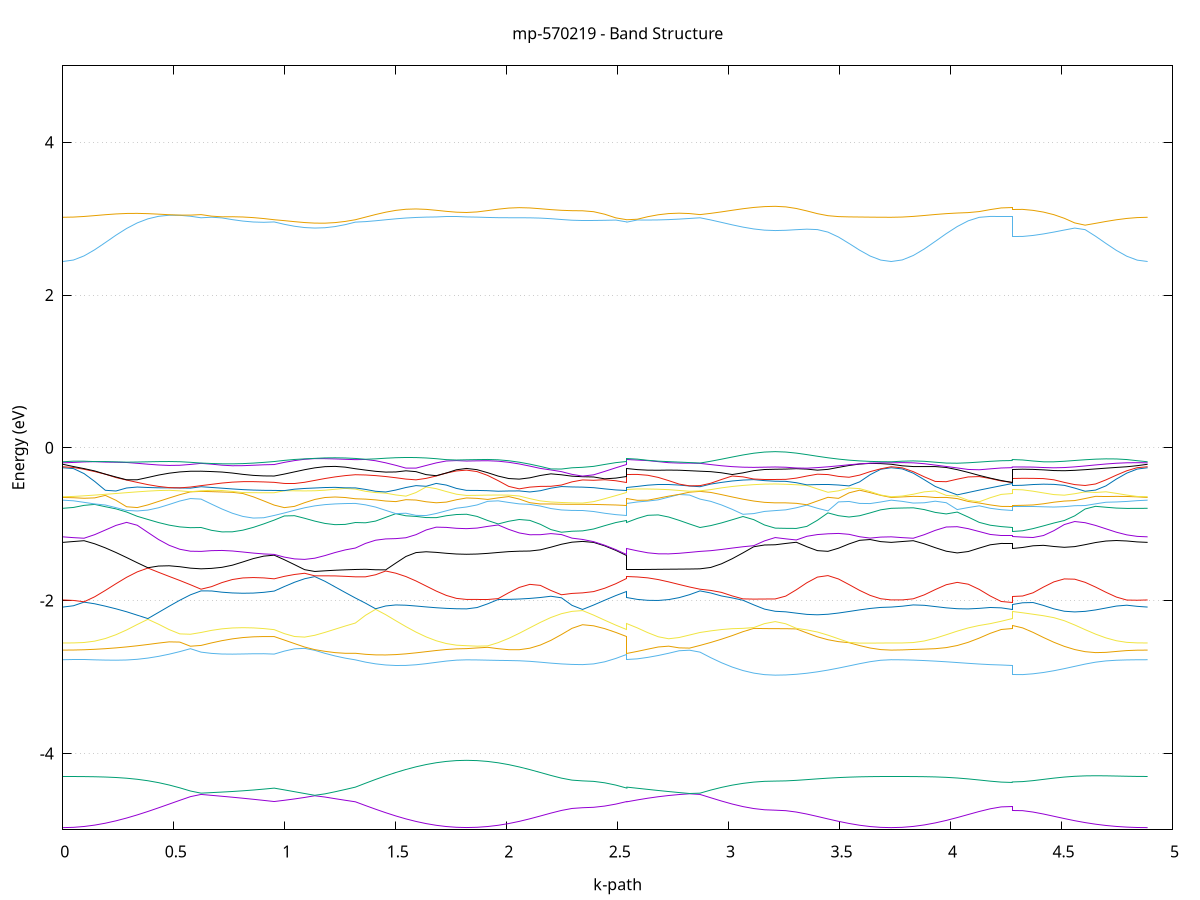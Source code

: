 set title 'mp-570219 - Band Structure'
set xlabel 'k-path'
set ylabel 'Energy (eV)'
set grid y
set yrange [-5:5]
set terminal png size 800,600
set output 'mp-570219_bands_gnuplot.png'
plot '-' using 1:2 with lines notitle, '-' using 1:2 with lines notitle, '-' using 1:2 with lines notitle, '-' using 1:2 with lines notitle, '-' using 1:2 with lines notitle, '-' using 1:2 with lines notitle, '-' using 1:2 with lines notitle, '-' using 1:2 with lines notitle, '-' using 1:2 with lines notitle, '-' using 1:2 with lines notitle, '-' using 1:2 with lines notitle, '-' using 1:2 with lines notitle, '-' using 1:2 with lines notitle, '-' using 1:2 with lines notitle, '-' using 1:2 with lines notitle, '-' using 1:2 with lines notitle, '-' using 1:2 with lines notitle, '-' using 1:2 with lines notitle, '-' using 1:2 with lines notitle, '-' using 1:2 with lines notitle, '-' using 1:2 with lines notitle, '-' using 1:2 with lines notitle, '-' using 1:2 with lines notitle, '-' using 1:2 with lines notitle, '-' using 1:2 with lines notitle, '-' using 1:2 with lines notitle, '-' using 1:2 with lines notitle, '-' using 1:2 with lines notitle, '-' using 1:2 with lines notitle, '-' using 1:2 with lines notitle, '-' using 1:2 with lines notitle, '-' using 1:2 with lines notitle, '-' using 1:2 with lines notitle, '-' using 1:2 with lines notitle, '-' using 1:2 with lines notitle, '-' using 1:2 with lines notitle, '-' using 1:2 with lines notitle, '-' using 1:2 with lines notitle, '-' using 1:2 with lines notitle, '-' using 1:2 with lines notitle, '-' using 1:2 with lines notitle, '-' using 1:2 with lines notitle, '-' using 1:2 with lines notitle, '-' using 1:2 with lines notitle, '-' using 1:2 with lines notitle, '-' using 1:2 with lines notitle, '-' using 1:2 with lines notitle, '-' using 1:2 with lines notitle, '-' using 1:2 with lines notitle, '-' using 1:2 with lines notitle, '-' using 1:2 with lines notitle, '-' using 1:2 with lines notitle, '-' using 1:2 with lines notitle, '-' using 1:2 with lines notitle, '-' using 1:2 with lines notitle, '-' using 1:2 with lines notitle, '-' using 1:2 with lines notitle, '-' using 1:2 with lines notitle, '-' using 1:2 with lines notitle, '-' using 1:2 with lines notitle, '-' using 1:2 with lines notitle, '-' using 1:2 with lines notitle, '-' using 1:2 with lines notitle, '-' using 1:2 with lines notitle
0.000000 -13.968415
0.047923 -13.971215
0.095846 -13.978915
0.143769 -13.990115
0.191692 -14.003215
0.239615 -14.017015
0.287538 -14.030515
0.335461 -14.043015
0.383384 -14.054115
0.431307 -14.063415
0.479230 -14.070815
0.527153 -14.075915
0.575076 -14.078715
0.622999 -14.079315
0.622999 -14.079315
0.670061 -14.079715
0.717123 -14.079815
0.764184 -14.079915
0.811246 -14.079715
0.858307 -14.079215
0.905369 -14.078415
0.952430 -14.077315
0.952430 -14.077315
0.998169 -14.079415
1.043907 -14.080615
1.089646 -14.081115
1.135384 -14.080815
1.181122 -14.079715
1.226861 -14.078115
1.272599 -14.075815
1.318338 -14.073115
1.318338 -14.073115
1.363859 -14.067115
1.409381 -14.059115
1.454902 -14.049315
1.500424 -14.038015
1.545945 -14.025615
1.591467 -14.012615
1.636988 -13.999615
1.682510 -13.987515
1.728032 -13.977415
1.773553 -13.970615
1.819075 -13.968215
1.819075 -13.968215
1.866599 -13.968715
1.914123 -13.976415
1.961647 -13.987715
2.009172 -14.000315
2.056696 -14.013015
2.104220 -14.024815
2.151744 -14.035115
2.199269 -14.043415
2.246793 -14.049515
2.294317 -14.053215
2.341841 -14.054415
2.341841 -14.054415
2.391786 -14.057615
2.441730 -14.064515
2.491674 -14.071615
2.541619 -14.077315
2.541619 -14.073115
2.588680 -14.074515
2.635742 -14.075715
2.682803 -14.076715
2.729865 -14.077515
2.776927 -14.078215
2.823988 -14.078815
2.871050 -14.079315
2.871050 -14.079315
2.919462 -14.077715
2.967874 -14.074215
3.016286 -14.069215
3.064698 -14.062915
3.113111 -14.056315
3.161523 -14.050615
3.209935 -14.048215
3.209935 -14.048215
3.257459 -14.047015
3.304983 -14.043615
3.352508 -14.037915
3.400032 -14.030215
3.447556 -14.020615
3.495080 -14.009615
3.542605 -13.997815
3.590129 -13.985915
3.637653 -13.975315
3.685177 -13.968715
3.732702 -13.968415
3.732702 -13.968415
3.782259 -13.970915
3.831816 -13.978515
3.881373 -13.989515
3.930930 -14.001915
3.980487 -14.014315
4.030043 -14.025815
4.079600 -14.035815
4.129157 -14.043915
4.178714 -14.049915
4.228271 -14.053515
4.277828 -14.054815
4.277828 -14.049715
4.324759 -14.048915
4.371689 -14.046515
4.418619 -14.042515
4.465550 -14.037015
4.512480 -14.030115
4.559410 -14.022015
4.606341 -14.012915
4.653271 -14.003015
4.700201 -13.993015
4.747132 -13.983415
4.794062 -13.975315
4.840993 -13.970115
4.887923 -13.968415
e
0.000000 -13.965015
0.047923 -13.965415
0.095846 -13.966515
0.143769 -13.967815
0.191692 -13.968915
0.239615 -13.969215
0.287538 -13.968315
0.335461 -13.965715
0.383384 -13.961215
0.431307 -13.954515
0.479230 -13.945515
0.527153 -13.933915
0.575076 -13.919615
0.622999 -13.902515
0.622999 -13.902515
0.670061 -13.905015
0.717123 -13.912415
0.764184 -13.919915
0.811246 -13.927315
0.858307 -13.934315
0.905369 -13.940915
0.952430 -13.947015
0.952430 -13.947015
0.998169 -13.936715
1.043907 -13.926015
1.089646 -13.915015
1.135384 -13.903915
1.181122 -13.902315
1.226861 -13.911115
1.272599 -13.919315
1.318338 -13.926915
1.318338 -13.926915
1.363859 -13.938715
1.409381 -13.948215
1.454902 -13.955515
1.500424 -13.960715
1.545945 -13.964215
1.591467 -13.966115
1.636988 -13.966815
1.682510 -13.966715
1.728032 -13.966215
1.773553 -13.965815
1.819075 -13.965615
1.819075 -13.965615
1.866599 -13.968515
1.914123 -13.970315
1.961647 -13.972815
2.009172 -13.976315
2.056696 -13.980615
2.104220 -13.985215
2.151744 -13.989815
2.199269 -13.994015
2.246793 -13.997415
2.294317 -13.999515
2.341841 -14.000215
2.341841 -14.000215
2.391786 -13.995115
2.441730 -13.982515
2.491674 -13.965815
2.541619 -13.947015
2.541619 -13.926915
2.588680 -13.922815
2.635742 -13.919215
2.682803 -13.915915
2.729865 -13.912815
2.776927 -13.909715
2.823988 -13.906415
2.871050 -13.902515
2.871050 -13.902515
2.919462 -13.915415
2.967874 -13.932615
3.016286 -13.949015
3.064698 -13.964115
3.113111 -13.977115
3.161523 -13.986615
3.209935 -13.990215
3.209935 -13.990215
3.257459 -13.989715
3.304983 -13.988115
3.352508 -13.985715
3.400032 -13.982715
3.447556 -13.979415
3.495080 -13.976315
3.542605 -13.973515
3.590129 -13.971215
3.637653 -13.969615
3.685177 -13.967815
3.732702 -13.965015
3.732702 -13.965015
3.782259 -13.965815
3.831816 -13.967215
3.881373 -13.969115
3.930930 -13.971615
3.980487 -13.974715
4.030043 -13.978115
4.079600 -13.981515
4.129157 -13.984615
4.178714 -13.987115
4.228271 -13.988615
4.277828 -13.989215
4.277828 -13.994715
4.324759 -13.994215
4.371689 -13.992915
4.418619 -13.990815
4.465550 -13.988015
4.512480 -13.984815
4.559410 -13.981415
4.606341 -13.977915
4.653271 -13.974615
4.700201 -13.971615
4.747132 -13.969115
4.794062 -13.967215
4.840993 -13.965715
4.887923 -13.965015
e
0.000000 -13.739315
0.047923 -13.739015
0.095846 -13.740415
0.143769 -13.745315
0.191692 -13.753115
0.239615 -13.763415
0.287538 -13.775715
0.335461 -13.789815
0.383384 -13.805515
0.431307 -13.822515
0.479230 -13.840515
0.527153 -13.859215
0.575076 -13.878415
0.622999 -13.897715
0.622999 -13.897715
0.670061 -13.897915
0.717123 -13.892315
0.764184 -13.885715
0.811246 -13.878015
0.858307 -13.869215
0.905369 -13.859515
0.952430 -13.849015
0.952430 -13.849015
0.998169 -13.861115
1.043907 -13.872515
1.089646 -13.883115
1.135384 -13.893015
1.181122 -13.892715
1.226861 -13.881515
1.272599 -13.870315
1.318338 -13.859115
1.318338 -13.859115
1.363859 -13.841715
1.409381 -13.824915
1.454902 -13.808715
1.500424 -13.793415
1.545945 -13.779215
1.591467 -13.766515
1.636988 -13.755715
1.682510 -13.747515
1.728032 -13.742415
1.773553 -13.740015
1.819075 -13.739515
1.819075 -13.739515
1.866599 -13.736315
1.914123 -13.733915
1.961647 -13.734315
2.009172 -13.734015
2.056696 -13.732915
2.104220 -13.730715
2.151744 -13.727915
2.199269 -13.724815
2.246793 -13.722015
2.294317 -13.720015
2.341841 -13.719315
2.341841 -13.719315
2.391786 -13.749015
2.441730 -13.785515
2.491674 -13.819015
2.541619 -13.849015
2.541619 -13.859115
2.588680 -13.863515
2.635742 -13.868115
2.682803 -13.873115
2.729865 -13.878515
2.776927 -13.884415
2.823988 -13.890815
2.871050 -13.897715
2.871050 -13.897715
2.919462 -13.883515
2.967874 -13.861715
3.016286 -13.837215
3.064698 -13.809915
3.113111 -13.779815
3.161523 -13.746915
3.209935 -13.716615
3.209935 -13.716615
3.257459 -13.716915
3.304983 -13.717915
3.352508 -13.719415
3.400032 -13.721315
3.447556 -13.723615
3.495080 -13.726615
3.542605 -13.729815
3.590129 -13.732015
3.637653 -13.734015
3.685177 -13.737315
3.732702 -13.739315
3.732702 -13.739315
3.782259 -13.738615
3.831816 -13.737515
3.881373 -13.736215
3.930930 -13.734215
3.980487 -13.731515
4.030043 -13.728115
4.079600 -13.724215
4.129157 -13.720315
4.178714 -13.716915
4.228271 -13.714615
4.277828 -13.713815
4.277828 -13.721315
4.324759 -13.721815
4.371689 -13.723215
4.418619 -13.725315
4.465550 -13.727815
4.512480 -13.730215
4.559410 -13.732415
4.606341 -13.734215
4.653271 -13.735515
4.700201 -13.736515
4.747132 -13.737215
4.794062 -13.737815
4.840993 -13.738715
4.887923 -13.739315
e
0.000000 -13.734015
0.047923 -13.731115
0.095846 -13.722615
0.143769 -13.709015
0.191692 -13.690815
0.239615 -13.668515
0.287538 -13.642715
0.335461 -13.614015
0.383384 -13.582715
0.431307 -13.549415
0.479230 -13.514615
0.527153 -13.478915
0.575076 -13.443515
0.622999 -13.419215
0.622999 -13.419215
0.670061 -13.422915
0.717123 -13.434515
0.764184 -13.447415
0.811246 -13.461515
0.858307 -13.476715
0.905369 -13.493015
0.952430 -13.510215
0.952430 -13.510215
0.998169 -13.485215
1.043907 -13.460515
1.089646 -13.436615
1.135384 -13.415315
1.181122 -13.432415
1.226861 -13.453215
1.272599 -13.474115
1.318338 -13.494615
1.318338 -13.494615
1.363859 -13.529115
1.409381 -13.562415
1.454902 -13.593915
1.500424 -13.623215
1.545945 -13.650015
1.591467 -13.673815
1.636988 -13.694215
1.682510 -13.710815
1.728032 -13.723115
1.773553 -13.730715
1.819075 -13.733215
1.819075 -13.733215
1.866599 -13.733515
1.914123 -13.728415
1.961647 -13.719415
2.009172 -13.711715
2.056696 -13.705915
2.104220 -13.701415
2.151744 -13.698015
2.199269 -13.695415
2.246793 -13.693515
2.294317 -13.692415
2.341841 -13.692015
2.341841 -13.692115
2.391786 -13.658915
2.441730 -13.612115
2.491674 -13.562015
2.541619 -13.510215
2.541619 -13.494615
2.588680 -13.483415
2.635742 -13.471615
2.682803 -13.459215
2.729865 -13.446515
2.776927 -13.433815
2.823988 -13.423215
2.871050 -13.419215
2.871050 -13.419215
2.919462 -13.450915
2.967874 -13.495815
3.016286 -13.541715
3.064698 -13.586915
3.113111 -13.630315
3.161523 -13.671315
3.209935 -13.704415
3.209935 -13.704415
3.257459 -13.705415
3.304983 -13.708315
3.352508 -13.712615
3.400032 -13.717515
3.447556 -13.722315
3.495080 -13.726115
3.542605 -13.728615
3.590129 -13.731115
3.637653 -13.733215
3.685177 -13.733815
3.732702 -13.734015
3.732702 -13.734015
3.782259 -13.731815
3.831816 -13.728115
3.881373 -13.725115
3.930930 -13.722215
3.980487 -13.719315
4.030043 -13.716315
4.079600 -13.713515
4.129157 -13.711215
4.178714 -13.709415
4.228271 -13.708415
4.277828 -13.708015
4.277828 -13.694715
4.324759 -13.695015
4.371689 -13.696015
4.418619 -13.697715
4.465550 -13.700215
4.512480 -13.703415
4.559410 -13.707315
4.606341 -13.711615
4.653271 -13.716015
4.700201 -13.720315
4.747132 -13.724415
4.794062 -13.728315
4.840993 -13.732215
4.887923 -13.734015
e
0.000000 -13.719815
0.047923 -13.716815
0.095846 -13.706115
0.143769 -13.687415
0.191692 -13.662815
0.239615 -13.634115
0.287538 -13.602915
0.335461 -13.570315
0.383384 -13.537615
0.431307 -13.506215
0.479230 -13.477515
0.527153 -13.452815
0.575076 -13.433215
0.622999 -13.415115
0.622999 -13.415115
0.670061 -13.414815
0.717123 -13.410315
0.764184 -13.406115
0.811246 -13.402515
0.858307 -13.399815
0.905369 -13.398215
0.952430 -13.397715
0.952430 -13.397715
0.998169 -13.398515
1.043907 -13.400015
1.089646 -13.402415
1.135384 -13.410415
1.181122 -13.410415
1.226861 -13.416815
1.272599 -13.425315
1.318338 -13.436115
1.318338 -13.436115
1.363859 -13.455115
1.409381 -13.478515
1.454902 -13.505215
1.500424 -13.533815
1.545945 -13.562715
1.591467 -13.590515
1.636988 -13.615615
1.682510 -13.636715
1.728032 -13.652115
1.773553 -13.661215
1.819075 -13.664115
1.819075 -13.664115
1.866599 -13.661115
1.914123 -13.651515
1.961647 -13.633615
2.009172 -13.607015
2.056696 -13.573415
2.104220 -13.535015
2.151744 -13.494515
2.199269 -13.455715
2.246793 -13.424115
2.294317 -13.404715
2.341841 -13.398515
2.341841 -13.398515
2.391786 -13.398415
2.441730 -13.398015
2.491674 -13.397515
2.541619 -13.397715
2.541619 -13.436115
2.588680 -13.434115
2.635742 -13.432615
2.682803 -13.431015
2.729865 -13.429115
2.776927 -13.426515
2.823988 -13.421815
2.871050 -13.415115
2.871050 -13.415115
2.919462 -13.411315
2.967874 -13.407915
3.016286 -13.407615
3.064698 -13.408815
3.113111 -13.410215
3.161523 -13.411315
3.209935 -13.411715
3.209935 -13.411715
3.257459 -13.420115
3.304983 -13.445015
3.352508 -13.481915
3.400032 -13.524415
3.447556 -13.567715
3.495080 -13.608815
3.542605 -13.646015
3.590129 -13.677715
3.637653 -13.701715
3.685177 -13.715715
3.732702 -13.719815
3.732702 -13.719815
3.782259 -13.716315
3.831816 -13.702515
3.881373 -13.678015
3.930930 -13.645615
3.980487 -13.607615
4.030043 -13.565715
4.079600 -13.521815
4.129157 -13.478915
4.178714 -13.442015
4.228271 -13.417715
4.277828 -13.409615
4.277828 -13.401815
4.324759 -13.407015
4.371689 -13.423215
4.418619 -13.450315
4.465550 -13.485015
4.512480 -13.523315
4.559410 -13.561915
4.606341 -13.599115
4.653271 -13.633515
4.700201 -13.663915
4.747132 -13.689115
4.794062 -13.707415
4.840993 -13.717215
4.887923 -13.719815
e
0.000000 -13.330115
0.047923 -13.330015
0.095846 -13.329815
0.143769 -13.332315
0.191692 -13.338415
0.239615 -13.344615
0.287538 -13.350615
0.335461 -13.356215
0.383384 -13.361415
0.431307 -13.366115
0.479230 -13.370415
0.527153 -13.374315
0.575076 -13.377615
0.622999 -13.402815
0.622999 -13.402815
0.670061 -13.394815
0.717123 -13.384815
0.764184 -13.380015
0.811246 -13.379615
0.858307 -13.379015
0.905369 -13.378215
0.952430 -13.377215
0.952430 -13.377215
0.998169 -13.378015
1.043907 -13.378815
1.089646 -13.392415
1.135384 -13.405715
1.181122 -13.393215
1.226861 -13.379215
1.272599 -13.378115
1.318338 -13.376515
1.318338 -13.376515
1.363859 -13.372915
1.409381 -13.368815
1.454902 -13.364315
1.500424 -13.359315
1.545945 -13.354015
1.591467 -13.348215
1.636988 -13.342015
1.682510 -13.335415
1.728032 -13.329015
1.773553 -13.328615
1.819075 -13.328615
1.819075 -13.328615
1.866599 -13.328615
1.914123 -13.330415
1.961647 -13.337915
2.009172 -13.345215
2.056696 -13.351915
2.104220 -13.357815
2.151744 -13.362715
2.199269 -13.366815
2.246793 -13.369815
2.294317 -13.371715
2.341841 -13.372315
2.341841 -13.372315
2.391786 -13.372615
2.441730 -13.373615
2.491674 -13.375215
2.541619 -13.377215
2.541619 -13.376515
2.588680 -13.377315
2.635742 -13.378015
2.682803 -13.378615
2.729865 -13.379715
2.776927 -13.388715
2.823988 -13.397915
2.871050 -13.402815
2.871050 -13.402815
2.919462 -13.381215
2.967874 -13.380715
3.016286 -13.379215
3.064698 -13.377515
3.113111 -13.376215
3.161523 -13.375315
3.209935 -13.375015
3.209935 -13.375015
3.257459 -13.374115
3.304983 -13.371415
3.352508 -13.367215
3.400032 -13.361815
3.447556 -13.355515
3.495080 -13.348515
3.542605 -13.341215
3.590129 -13.334115
3.637653 -13.329815
3.685177 -13.330015
3.732702 -13.330115
3.732702 -13.330115
3.782259 -13.330015
3.831816 -13.329815
3.881373 -13.332815
3.930930 -13.339215
3.980487 -13.345715
4.030043 -13.351815
4.079600 -13.357215
4.129157 -13.361715
4.178714 -13.365215
4.228271 -13.367415
4.277828 -13.368115
4.277828 -13.370615
4.324759 -13.370115
4.371689 -13.368515
4.418619 -13.365815
4.465550 -13.362315
4.512480 -13.357915
4.559410 -13.352915
4.606341 -13.347415
4.653271 -13.341515
4.700201 -13.335715
4.747132 -13.330415
4.794062 -13.329915
4.840993 -13.330015
4.887923 -13.330115
e
0.000000 -13.321215
0.047923 -13.322715
0.095846 -13.326615
0.143769 -13.329215
0.191692 -13.328715
0.239615 -13.327915
0.287538 -13.328615
0.335461 -13.330615
0.383384 -13.333115
0.431307 -13.336715
0.479230 -13.342615
0.527153 -13.353715
0.575076 -13.374615
0.622999 -13.380015
0.622999 -13.380015
0.670061 -13.380115
0.717123 -13.380115
0.764184 -13.375515
0.811246 -13.367315
0.858307 -13.360215
0.905369 -13.354015
0.952430 -13.348715
0.952430 -13.348715
0.998169 -13.360215
1.043907 -13.375015
1.089646 -13.379415
1.135384 -13.379815
1.181122 -13.379715
1.226861 -13.375915
1.272599 -13.362315
1.318338 -13.352415
1.318338 -13.352415
1.363859 -13.341815
1.409381 -13.336115
1.454902 -13.332715
1.500424 -13.330315
1.545945 -13.328415
1.591467 -13.326715
1.636988 -13.327115
1.682510 -13.327815
1.728032 -13.328015
1.773553 -13.323415
1.819075 -13.321215
1.819075 -13.321215
1.866599 -13.324015
1.914123 -13.328315
1.961647 -13.327815
2.009172 -13.327115
2.056696 -13.326115
2.104220 -13.326515
2.151744 -13.326815
2.199269 -13.326815
2.246793 -13.326715
2.294317 -13.326615
2.341841 -13.326515
2.341841 -13.326515
2.391786 -13.327115
2.441730 -13.329415
2.491674 -13.335415
2.541619 -13.348715
2.541619 -13.352415
2.588680 -13.357715
2.635742 -13.364115
2.682803 -13.371515
2.729865 -13.379115
2.776927 -13.379515
2.823988 -13.379815
2.871050 -13.380015
2.871050 -13.380015
2.919462 -13.379715
2.967874 -13.356915
3.016286 -13.341115
3.064698 -13.332415
3.113111 -13.328515
3.161523 -13.326915
3.209935 -13.326515
3.209935 -13.326515
3.257459 -13.326515
3.304983 -13.326615
3.352508 -13.326815
3.400032 -13.326915
3.447556 -13.327415
3.495080 -13.328315
3.542605 -13.329015
3.590129 -13.329515
3.637653 -13.327715
3.685177 -13.323015
3.732702 -13.321215
3.732702 -13.321215
3.782259 -13.322815
3.831816 -13.327015
3.881373 -13.329415
3.930930 -13.328815
3.980487 -13.328015
4.030043 -13.327215
4.079600 -13.327615
4.129157 -13.327715
4.178714 -13.327715
4.228271 -13.327615
4.277828 -13.327515
4.277828 -13.327615
4.324759 -13.327615
4.371689 -13.327715
4.418619 -13.327815
4.465550 -13.327715
4.512480 -13.327615
4.559410 -13.327215
4.606341 -13.327515
4.653271 -13.328415
4.700201 -13.329015
4.747132 -13.329315
4.794062 -13.325615
4.840993 -13.322415
4.887923 -13.321215
e
0.000000 -13.321215
0.047923 -13.321515
0.095846 -13.322515
0.143769 -13.323815
0.191692 -13.325315
0.239615 -13.326915
0.287538 -13.326815
0.335461 -13.325515
0.383384 -13.323915
0.431307 -13.322015
0.479230 -13.320015
0.527153 -13.317915
0.575076 -13.315915
0.622999 -13.314115
0.622999 -13.314115
0.670061 -13.313515
0.717123 -13.312915
0.764184 -13.312315
0.811246 -13.311715
0.858307 -13.311115
0.905369 -13.310515
0.952430 -13.310115
0.952430 -13.310115
0.998169 -13.310715
1.043907 -13.311215
1.089646 -13.311815
1.135384 -13.312615
1.181122 -13.313415
1.226861 -13.314315
1.272599 -13.315315
1.318338 -13.316415
1.318338 -13.316415
1.363859 -13.318315
1.409381 -13.320115
1.454902 -13.321915
1.500424 -13.323615
1.545945 -13.325015
1.591467 -13.326215
1.636988 -13.325115
1.682510 -13.323715
1.728032 -13.322515
1.773553 -13.321615
1.819075 -13.321215
1.819075 -13.321215
1.866599 -13.321515
1.914123 -13.322415
1.961647 -13.323615
2.009172 -13.324815
2.056696 -13.325715
2.104220 -13.324515
2.151744 -13.321915
2.199269 -13.317715
2.246793 -13.312715
2.294317 -13.309215
2.341841 -13.308015
2.341841 -13.308015
2.391786 -13.308115
2.441730 -13.308515
2.491674 -13.309215
2.541619 -13.310115
2.541619 -13.316415
2.588680 -13.316115
2.635742 -13.315815
2.682803 -13.315615
2.729865 -13.315315
2.776927 -13.314915
2.823988 -13.314515
2.871050 -13.314115
2.871050 -13.314115
2.919462 -13.312615
2.967874 -13.312515
3.016286 -13.311515
3.064698 -13.309915
3.113111 -13.309515
3.161523 -13.309215
3.209935 -13.309115
3.209935 -13.309115
3.257459 -13.311315
3.304983 -13.316615
3.352508 -13.321915
3.400032 -13.325215
3.447556 -13.326215
3.495080 -13.325715
3.542605 -13.324815
3.590129 -13.323615
3.637653 -13.322515
3.685177 -13.321515
3.732702 -13.321215
3.732702 -13.321215
3.782259 -13.321615
3.831816 -13.322615
3.881373 -13.323915
3.930930 -13.325215
3.980487 -13.326315
4.030043 -13.326615
4.079600 -13.324615
4.129157 -13.320915
4.178714 -13.315415
4.228271 -13.310015
4.277828 -13.306715
4.277828 -13.305915
4.324759 -13.307815
4.371689 -13.311715
4.418619 -13.316615
4.465550 -13.321115
4.512480 -13.324215
4.559410 -13.326215
4.606341 -13.326415
4.653271 -13.325515
4.700201 -13.324415
4.747132 -13.323315
4.794062 -13.322215
4.840993 -13.321515
4.887923 -13.321215
e
0.000000 -13.307615
0.047923 -13.307215
0.095846 -13.306215
0.143769 -13.304715
0.191692 -13.303115
0.239615 -13.301915
0.287538 -13.301515
0.335461 -13.301815
0.383384 -13.302615
0.431307 -13.303615
0.479230 -13.305015
0.527153 -13.306915
0.575076 -13.309115
0.622999 -13.311015
0.622999 -13.311015
0.670061 -13.311015
0.717123 -13.311015
0.764184 -13.310815
0.811246 -13.310615
0.858307 -13.310415
0.905369 -13.310315
0.952430 -13.310115
0.952430 -13.310115
0.998169 -13.310615
1.043907 -13.311015
1.089646 -13.310915
1.135384 -13.310515
1.181122 -13.309815
1.226861 -13.309015
1.272599 -13.307915
1.318338 -13.306815
1.318338 -13.306815
1.363859 -13.304915
1.409381 -13.303515
1.454902 -13.302515
1.500424 -13.301815
1.545945 -13.301515
1.591467 -13.302015
1.636988 -13.303315
1.682510 -13.304815
1.728032 -13.306215
1.773553 -13.307215
1.819075 -13.307615
1.819075 -13.307615
1.866599 -13.307215
1.914123 -13.306015
1.961647 -13.304515
2.009172 -13.302815
2.056696 -13.301015
2.104220 -13.300515
2.151744 -13.300815
2.199269 -13.301215
2.246793 -13.301715
2.294317 -13.302015
2.341841 -13.302215
2.341841 -13.302215
2.391786 -13.303115
2.441730 -13.305415
2.491674 -13.308115
2.541619 -13.310115
2.541619 -13.306815
2.588680 -13.307715
2.635742 -13.308615
2.682803 -13.309415
2.729865 -13.310015
2.776927 -13.310515
2.823988 -13.310815
2.871050 -13.311015
2.871050 -13.311015
2.919462 -13.312215
2.967874 -13.311515
3.016286 -13.310615
3.064698 -13.309415
3.113111 -13.306815
3.161523 -13.304915
3.209935 -13.304115
3.209935 -13.304115
3.257459 -13.303515
3.304983 -13.302615
3.352508 -13.301915
3.400032 -13.301315
3.447556 -13.300915
3.495080 -13.301315
3.542605 -13.302915
3.590129 -13.304615
3.637653 -13.306115
3.685177 -13.307215
3.732702 -13.307615
3.732702 -13.307615
3.782259 -13.307215
3.831816 -13.306215
3.881373 -13.305015
3.930930 -13.303515
3.980487 -13.301915
4.030043 -13.301115
4.079600 -13.301515
4.129157 -13.302215
4.178714 -13.303015
4.228271 -13.304315
4.277828 -13.306015
4.277828 -13.304815
4.324759 -13.303815
4.371689 -13.302915
4.418619 -13.302215
4.465550 -13.301615
4.512480 -13.301215
4.559410 -13.301015
4.606341 -13.301815
4.653271 -13.303115
4.700201 -13.304415
4.747132 -13.305615
4.794062 -13.306615
4.840993 -13.307315
4.887923 -13.307615
e
0.000000 -13.306915
0.047923 -13.306515
0.095846 -13.305515
0.143769 -13.304215
0.191692 -13.302515
0.239615 -13.300415
0.287538 -13.297915
0.335461 -13.296215
0.383384 -13.294615
0.431307 -13.293015
0.479230 -13.291415
0.527153 -13.289915
0.575076 -13.288615
0.622999 -13.287715
0.622999 -13.287715
0.670061 -13.287615
0.717123 -13.287615
0.764184 -13.287715
0.811246 -13.287915
0.858307 -13.288215
0.905369 -13.288515
0.952430 -13.288915
0.952430 -13.288915
0.998169 -13.288315
1.043907 -13.287815
1.089646 -13.287515
1.135384 -13.287715
1.181122 -13.288115
1.226861 -13.288815
1.272599 -13.289515
1.318338 -13.290415
1.318338 -13.290415
1.363859 -13.291815
1.409381 -13.293315
1.454902 -13.294915
1.500424 -13.296415
1.545945 -13.297815
1.591467 -13.300215
1.636988 -13.302515
1.682510 -13.304315
1.728032 -13.305615
1.773553 -13.306615
1.819075 -13.306915
1.819075 -13.306915
1.866599 -13.306515
1.914123 -13.305615
1.961647 -13.304315
2.009172 -13.302715
2.056696 -13.301015
2.104220 -13.299215
2.151744 -13.297415
2.199269 -13.295815
2.246793 -13.294615
2.294317 -13.293815
2.341841 -13.293515
2.341841 -13.293515
2.391786 -13.292915
2.441730 -13.291715
2.491674 -13.290315
2.541619 -13.288915
2.541619 -13.290415
2.588680 -13.289915
2.635742 -13.289515
2.682803 -13.289015
2.729865 -13.288615
2.776927 -13.288215
2.823988 -13.287915
2.871050 -13.287715
2.871050 -13.287715
2.919462 -13.287715
2.967874 -13.288515
3.016286 -13.289715
3.064698 -13.291015
3.113111 -13.292215
3.161523 -13.293115
3.209935 -13.293515
3.209935 -13.293515
3.257459 -13.293815
3.304983 -13.294615
3.352508 -13.295815
3.400032 -13.297415
3.447556 -13.299215
3.495080 -13.300915
3.542605 -13.302615
3.590129 -13.304115
3.637653 -13.305515
3.685177 -13.306515
3.732702 -13.306915
3.732702 -13.306915
3.782259 -13.306515
3.831816 -13.305315
3.881373 -13.303815
3.930930 -13.302115
3.980487 -13.300915
4.030043 -13.299915
4.079600 -13.298315
4.129157 -13.296815
4.178714 -13.295615
4.228271 -13.294815
4.277828 -13.294515
4.277828 -13.294515
4.324759 -13.294715
4.371689 -13.295315
4.418619 -13.296215
4.465550 -13.297315
4.512480 -13.298715
4.559410 -13.300015
4.606341 -13.300915
4.653271 -13.301815
4.700201 -13.303215
4.747132 -13.304615
4.794062 -13.305815
4.840993 -13.306615
4.887923 -13.306915
e
0.000000 -13.298215
0.047923 -13.298215
0.095846 -13.298415
0.143769 -13.298615
0.191692 -13.298715
0.239615 -13.298515
0.287538 -13.297615
0.335461 -13.294815
0.383384 -13.290815
0.431307 -13.285715
0.479230 -13.279215
0.527153 -13.271015
0.575076 -13.261815
0.622999 -13.252715
0.622999 -13.252715
0.670061 -13.249515
0.717123 -13.245815
0.764184 -13.242915
0.811246 -13.240515
0.858307 -13.237815
0.905369 -13.235015
0.952430 -13.232115
0.952430 -13.232115
0.998169 -13.241715
1.043907 -13.248115
1.089646 -13.250815
1.135384 -13.249515
1.181122 -13.248615
1.226861 -13.254115
1.272599 -13.260015
1.318338 -13.266215
1.318338 -13.266215
1.363859 -13.275015
1.409381 -13.282715
1.454902 -13.288815
1.500424 -13.293615
1.545945 -13.297315
1.591467 -13.298615
1.636988 -13.298715
1.682510 -13.298515
1.728032 -13.298415
1.773553 -13.298215
1.819075 -13.298215
1.819075 -13.298215
1.866599 -13.298215
1.914123 -13.298415
1.961647 -13.298615
2.009172 -13.298915
2.056696 -13.298815
2.104220 -13.297115
2.151744 -13.293715
2.199269 -13.287315
2.246793 -13.273615
2.294317 -13.249015
2.341841 -13.229315
2.341841 -13.229315
2.391786 -13.229215
2.441730 -13.229015
2.491674 -13.229415
2.541619 -13.232115
2.541619 -13.266215
2.588680 -13.264415
2.635742 -13.262915
2.682803 -13.261415
2.729865 -13.259815
2.776927 -13.257915
2.823988 -13.255615
2.871050 -13.252715
2.871050 -13.252715
2.919462 -13.250815
2.967874 -13.245615
3.016286 -13.242315
3.064698 -13.243415
3.113111 -13.245015
3.161523 -13.246315
3.209935 -13.246815
3.209935 -13.246815
3.257459 -13.263615
3.304983 -13.281815
3.352508 -13.290615
3.400032 -13.295015
3.447556 -13.297615
3.495080 -13.298915
3.542605 -13.298915
3.590129 -13.298715
3.637653 -13.298415
3.685177 -13.298315
3.732702 -13.298215
3.732702 -13.298215
3.782259 -13.298315
3.831816 -13.298415
3.881373 -13.298615
3.930930 -13.298715
3.980487 -13.298115
4.030043 -13.296215
4.079600 -13.293215
4.129157 -13.288115
4.178714 -13.277715
4.228271 -13.256815
4.277828 -13.236715
4.277828 -13.223815
4.324759 -13.243015
4.371689 -13.267115
4.418619 -13.282015
4.465550 -13.289515
4.512480 -13.293615
4.559410 -13.296215
4.606341 -13.297815
4.653271 -13.298515
4.700201 -13.298615
4.747132 -13.298415
4.794062 -13.298315
4.840993 -13.298215
4.887923 -13.298215
e
0.000000 -13.164415
0.047923 -13.161615
0.095846 -13.153715
0.143769 -13.142215
0.191692 -13.128815
0.239615 -13.115615
0.287538 -13.104615
0.335461 -13.097515
0.383384 -13.095115
0.431307 -13.097215
0.479230 -13.143515
0.527153 -13.191315
0.575076 -13.226915
0.622999 -13.246015
0.622999 -13.246015
0.670061 -13.245915
0.717123 -13.244715
0.764184 -13.241915
0.811246 -13.238215
0.858307 -13.234915
0.905369 -13.232515
0.952430 -13.231215
0.952430 -13.231215
0.998169 -13.233215
1.043907 -13.236115
1.089646 -13.239615
1.135384 -13.243715
1.181122 -13.243615
1.226861 -13.232715
1.272599 -13.216515
1.318338 -13.195115
1.318338 -13.195115
1.363859 -13.146715
1.409381 -13.118915
1.454902 -13.122215
1.500424 -13.130615
1.545945 -13.144315
1.591467 -13.161915
1.636988 -13.181715
1.682510 -13.201415
1.728032 -13.218715
1.773553 -13.231015
1.819075 -13.235515
1.819075 -13.235515
1.866599 -13.230015
1.914123 -13.215515
1.961647 -13.195215
2.009172 -13.172015
2.056696 -13.148215
2.104220 -13.125815
2.151744 -13.106615
2.199269 -13.091815
2.246793 -13.084215
2.294317 -13.133915
2.341841 -13.161715
2.341841 -13.161715
2.391786 -13.168815
2.441730 -13.187315
2.491674 -13.211015
2.541619 -13.231215
2.541619 -13.195115
2.588680 -13.209615
2.635742 -13.221415
2.682803 -13.230615
2.729865 -13.237415
2.776927 -13.242015
2.823988 -13.244815
2.871050 -13.246015
2.871050 -13.246015
2.919462 -13.246315
2.967874 -13.242915
3.016286 -13.233115
3.064698 -13.216515
3.113111 -13.200415
3.161523 -13.188715
3.209935 -13.184515
3.209935 -13.184515
3.257459 -13.156415
3.304983 -13.105615
3.352508 -13.095515
3.400032 -13.098815
3.447556 -13.105415
3.495080 -13.115215
3.542605 -13.127715
3.590129 -13.141015
3.637653 -13.152915
3.685177 -13.161415
3.732702 -13.164415
3.732702 -13.164415
3.782259 -13.161515
3.831816 -13.153315
3.881373 -13.141515
3.930930 -13.127915
3.980487 -13.114615
4.030043 -13.103115
4.079600 -13.094415
4.129157 -13.088715
4.178714 -13.099115
4.228271 -13.151515
4.277828 -13.182315
4.277828 -13.170715
4.324759 -13.145315
4.371689 -13.106115
4.418619 -13.105015
4.465550 -13.108115
4.512480 -13.112815
4.559410 -13.119015
4.606341 -13.126415
4.653271 -13.134815
4.700201 -13.143515
4.747132 -13.151615
4.794062 -13.158415
4.840993 -13.162915
4.887923 -13.164415
e
0.000000 -12.742815
0.047923 -12.744815
0.095846 -12.762515
0.143769 -12.790815
0.191692 -12.828115
0.239615 -12.872715
0.287538 -12.922815
0.335461 -12.976815
0.383384 -13.033015
0.431307 -13.089415
0.479230 -13.102715
0.527153 -13.109715
0.575076 -13.116415
0.622999 -13.120815
0.622999 -13.120815
0.670061 -13.119315
0.717123 -13.117215
0.764184 -13.114415
0.811246 -13.110915
0.858307 -13.107015
0.905369 -13.102615
0.952430 -13.098415
0.952430 -13.098415
0.998169 -13.102215
1.043907 -13.106515
1.089646 -13.111015
1.135384 -13.115315
1.181122 -13.118915
1.226861 -13.121215
1.272599 -13.122015
1.318338 -13.121115
1.318338 -13.121115
1.363859 -13.119215
1.409381 -13.092215
1.454902 -13.035615
1.500424 -12.979215
1.545945 -12.924815
1.591467 -12.874215
1.636988 -12.828915
1.682510 -12.790915
1.728032 -12.761815
1.773553 -12.745315
1.819075 -12.743215
1.819075 -12.743215
1.866599 -12.749315
1.914123 -12.767115
1.961647 -12.795215
2.009172 -12.831915
2.056696 -12.875415
2.104220 -12.924015
2.151744 -12.976215
2.199269 -13.030315
2.246793 -13.081815
2.294317 -13.076115
2.341841 -13.074315
2.341841 -13.074315
2.391786 -13.076215
2.441730 -13.081415
2.491674 -13.089315
2.541619 -13.098415
2.541619 -13.121115
2.588680 -13.121015
2.635742 -13.121215
2.682803 -13.121515
2.729865 -13.121815
2.776927 -13.121915
2.823988 -13.121615
2.871050 -13.120815
2.871050 -13.120815
2.919462 -13.121815
2.967874 -13.119015
3.016286 -13.113215
3.064698 -13.106315
3.113111 -13.100215
3.161523 -13.096015
3.209935 -13.094515
3.209935 -13.094515
3.257459 -13.094415
3.304983 -13.094415
3.352508 -13.049815
3.400032 -12.993315
3.447556 -12.938215
3.495080 -12.886515
3.542605 -12.839815
3.590129 -12.800015
3.637653 -12.769215
3.685177 -12.749615
3.732702 -12.742815
3.732702 -12.742815
3.782259 -12.747115
3.831816 -12.765315
3.881373 -12.795015
3.930930 -12.833815
3.980487 -12.879715
4.030043 -12.930915
4.079600 -12.985815
4.129157 -13.042515
4.178714 -13.085515
4.228271 -13.084115
4.277828 -13.083715
4.277828 -13.100715
4.324759 -13.100915
4.371689 -13.097315
4.418619 -13.053315
4.465550 -13.006015
4.512480 -12.959715
4.559410 -12.915515
4.606341 -12.874315
4.653271 -12.836915
4.700201 -12.804315
4.747132 -12.777315
4.794062 -12.757215
4.840993 -12.745415
4.887923 -12.742815
e
0.000000 -12.738715
0.047923 -12.744015
0.095846 -12.747315
0.143769 -12.751815
0.191692 -12.756015
0.239615 -12.757915
0.287538 -12.755615
0.335461 -12.747315
0.383384 -12.731715
0.431307 -12.708915
0.479230 -12.679715
0.527153 -12.645315
0.575076 -12.607115
0.622999 -12.568115
0.622999 -12.568115
0.670061 -12.587015
0.717123 -12.605615
0.764184 -12.623415
0.811246 -12.639915
0.858307 -12.654715
0.905369 -12.667515
0.952430 -12.678415
0.952430 -12.678415
0.998169 -12.652315
1.043907 -12.624915
1.089646 -12.596815
1.135384 -12.589215
1.181122 -12.611815
1.226861 -12.634015
1.272599 -12.655415
1.318338 -12.675815
1.318338 -12.675815
1.363859 -12.710415
1.409381 -12.739015
1.454902 -12.760015
1.500424 -12.772515
1.545945 -12.776815
1.591467 -12.774415
1.636988 -12.767615
1.682510 -12.759015
1.728032 -12.751015
1.773553 -12.743515
1.819075 -12.737215
1.819075 -12.737215
1.866599 -12.739215
1.914123 -12.744615
1.961647 -12.752815
2.009172 -12.762615
2.056696 -12.772415
2.104220 -12.780815
2.151744 -12.786515
2.199269 -12.789215
2.246793 -12.789415
2.294317 -12.788615
2.341841 -12.788115
2.341841 -12.788115
2.391786 -12.779315
2.441730 -12.755015
2.491674 -12.719915
2.541619 -12.678415
2.541619 -12.675815
2.588680 -12.661215
2.635742 -12.645115
2.682803 -12.628215
2.729865 -12.611315
2.776927 -12.595215
2.823988 -12.580215
2.871050 -12.568115
2.871050 -12.568115
2.919462 -12.603815
2.967874 -12.638815
3.016286 -12.671815
3.064698 -12.701015
3.113111 -12.724415
3.161523 -12.739815
3.209935 -12.745215
3.209935 -12.745215
3.257459 -12.746815
3.304983 -12.751015
3.352508 -12.756215
3.400032 -12.760415
3.447556 -12.762115
3.495080 -12.760615
3.542605 -12.756215
3.590129 -12.750315
3.637653 -12.744415
3.685177 -12.740315
3.732702 -12.738715
3.732702 -12.738715
3.782259 -12.742315
3.831816 -12.746715
3.881373 -12.752115
3.930930 -12.757915
3.980487 -12.762815
4.030043 -12.765815
4.079600 -12.766315
4.129157 -12.764715
4.178714 -12.762015
4.228271 -12.759515
4.277828 -12.758515
4.277828 -12.781115
4.324759 -12.781115
4.371689 -12.780715
4.418619 -12.779815
4.465550 -12.778115
4.512480 -12.775315
4.559410 -12.771315
4.606341 -12.766315
4.653271 -12.760715
4.700201 -12.754915
4.747132 -12.749515
4.794062 -12.745115
4.840993 -12.741415
4.887923 -12.738715
e
0.000000 -12.319915
0.047923 -12.317915
0.095846 -12.313515
0.143769 -12.317615
0.191692 -12.324815
0.239615 -12.335715
0.287538 -12.350915
0.335461 -12.370615
0.383384 -12.394715
0.431307 -12.423215
0.479230 -12.455415
0.527153 -12.490815
0.575076 -12.528715
0.622999 -12.566615
0.622999 -12.566615
0.670061 -12.554615
0.717123 -12.544015
0.764184 -12.534515
0.811246 -12.525615
0.858307 -12.516915
0.905369 -12.507815
0.952430 -12.497915
0.952430 -12.497915
0.998169 -12.520615
1.043907 -12.543515
1.089646 -12.566415
1.135384 -12.568715
1.181122 -12.541115
1.226861 -12.514615
1.272599 -12.489515
1.318338 -12.466115
1.318338 -12.466115
1.363859 -12.432515
1.409381 -12.402615
1.454902 -12.376915
1.500424 -12.355715
1.545945 -12.339215
1.591467 -12.327315
1.636988 -12.319515
1.682510 -12.315315
1.728032 -12.313415
1.773553 -12.316515
1.819075 -12.318915
1.819075 -12.318915
1.866599 -12.319715
1.914123 -12.322115
1.961647 -12.326415
2.009172 -12.332515
2.056696 -12.340515
2.104220 -12.350015
2.151744 -12.360415
2.199269 -12.370815
2.246793 -12.379715
2.294317 -12.385815
2.341841 -12.388015
2.341841 -12.388015
2.391786 -12.397915
2.441730 -12.423615
2.491674 -12.458415
2.541619 -12.497915
2.541619 -12.466115
2.588680 -12.475715
2.635742 -12.487015
2.682803 -12.500215
2.729865 -12.515115
2.776927 -12.531715
2.823988 -12.549515
2.871050 -12.566615
2.871050 -12.566615
2.919462 -12.527715
2.967874 -12.488815
3.016286 -12.451115
3.064698 -12.416315
3.113111 -12.386415
3.161523 -12.364915
3.209935 -12.356815
3.209935 -12.356815
3.257459 -12.355315
3.304983 -12.351315
3.352508 -12.345515
3.400032 -12.339115
3.447556 -12.333015
3.495080 -12.328015
3.542605 -12.324315
3.590129 -12.321915
3.637653 -12.320715
3.685177 -12.320115
3.732702 -12.319915
3.732702 -12.319915
3.782259 -12.318515
3.831816 -12.316815
3.881373 -12.317715
3.930930 -12.320715
3.980487 -12.325015
4.030043 -12.330515
4.079600 -12.336815
4.129157 -12.343115
4.178714 -12.348615
4.228271 -12.352315
4.277828 -12.353715
4.277828 -12.370915
4.324759 -12.369815
4.371689 -12.366815
4.418619 -12.362015
4.465550 -12.356015
4.512480 -12.349215
4.559410 -12.342015
4.606341 -12.335115
4.653271 -12.328815
4.700201 -12.323415
4.747132 -12.319315
4.794062 -12.317415
4.840993 -12.318815
4.887923 -12.319915
e
0.000000 -12.310815
0.047923 -12.311415
0.095846 -12.311915
0.143769 -12.302415
0.191692 -12.290115
0.239615 -12.275915
0.287538 -12.260415
0.335461 -12.244715
0.383384 -12.229315
0.431307 -12.215015
0.479230 -12.202415
0.527153 -12.192315
0.575076 -12.185115
0.622999 -12.181415
0.622999 -12.181415
0.670061 -12.182915
0.717123 -12.185115
0.764184 -12.187715
0.811246 -12.190715
0.858307 -12.193915
0.905369 -12.197215
0.952430 -12.200215
0.952430 -12.200215
0.998169 -12.195615
1.043907 -12.191615
1.089646 -12.188315
1.135384 -12.185915
1.181122 -12.184515
1.226861 -12.184515
1.272599 -12.185915
1.318338 -12.188815
1.318338 -12.188815
1.363859 -12.197815
1.409381 -12.209315
1.454902 -12.222915
1.500424 -12.237915
1.545945 -12.253815
1.591467 -12.269815
1.636988 -12.285115
1.682510 -12.298715
1.728032 -12.309515
1.773553 -12.313015
1.819075 -12.312915
1.819075 -12.312915
1.866599 -12.310915
1.914123 -12.305115
1.961647 -12.296615
2.009172 -12.286815
2.056696 -12.276715
2.104220 -12.267215
2.151744 -12.258815
2.199269 -12.252115
2.246793 -12.247215
2.294317 -12.244215
2.341841 -12.243215
2.341841 -12.243215
2.391786 -12.237615
2.441730 -12.225015
2.491674 -12.211415
2.541619 -12.200215
2.541619 -12.188815
2.588680 -12.185915
2.635742 -12.183515
2.682803 -12.181815
2.729865 -12.180715
2.776927 -12.180315
2.823988 -12.180515
2.871050 -12.181415
2.871050 -12.181415
2.919462 -12.181015
2.967874 -12.184115
3.016286 -12.190615
3.064698 -12.200115
3.113111 -12.211315
3.161523 -12.221315
3.209935 -12.225615
3.209935 -12.225615
3.257459 -12.226815
3.304983 -12.230415
3.352508 -12.236315
3.400032 -12.244415
3.447556 -12.254515
3.495080 -12.266015
3.542605 -12.278315
3.590129 -12.290415
3.637653 -12.300915
3.685177 -12.308215
3.732702 -12.310815
3.732702 -12.310815
3.782259 -12.310415
3.831816 -12.307415
3.881373 -12.299815
3.930930 -12.290015
3.980487 -12.279915
4.030043 -12.270415
4.079600 -12.262115
4.129157 -12.255515
4.178714 -12.250615
4.228271 -12.247615
4.277828 -12.246615
4.277828 -12.232015
4.324759 -12.232915
4.371689 -12.235715
4.418619 -12.240315
4.465550 -12.246615
4.512480 -12.254415
4.559410 -12.263515
4.606341 -12.273415
4.653271 -12.283815
4.700201 -12.293915
4.747132 -12.302915
4.794062 -12.309215
4.840993 -12.310915
4.887923 -12.310815
e
0.000000 -4.971815
0.047923 -4.968115
0.095846 -4.957015
0.143769 -4.938815
0.191692 -4.913915
0.239615 -4.882815
0.287538 -4.846315
0.335461 -4.805215
0.383384 -4.760415
0.431307 -4.712815
0.479230 -4.663815
0.527153 -4.614515
0.575076 -4.566315
0.622999 -4.537215
0.622999 -4.537215
0.670061 -4.549215
0.717123 -4.561315
0.764184 -4.573815
0.811246 -4.587015
0.858307 -4.600915
0.905369 -4.615415
0.952430 -4.630215
0.952430 -4.630215
0.998169 -4.614015
1.043907 -4.596315
1.089646 -4.576715
1.135384 -4.554615
1.181122 -4.571315
1.226861 -4.592915
1.272599 -4.613715
1.318338 -4.633815
1.318338 -4.633815
1.363859 -4.682815
1.409381 -4.730715
1.454902 -4.776415
1.500424 -4.819015
1.545945 -4.857415
1.591467 -4.890915
1.636988 -4.919115
1.682510 -4.941515
1.728032 -4.957615
1.773553 -4.967415
1.819075 -4.970715
1.819075 -4.970715
1.866599 -4.967415
1.914123 -4.957615
1.961647 -4.941215
2.009172 -4.918515
2.056696 -4.890015
2.104220 -4.856515
2.151744 -4.819615
2.199269 -4.781715
2.246793 -4.746915
2.294317 -4.721015
2.341841 -4.711215
2.341841 -4.711215
2.391786 -4.705715
2.441730 -4.689615
2.491674 -4.663915
2.541619 -4.630215
2.541619 -4.633815
2.588680 -4.609215
2.635742 -4.586815
2.682803 -4.567515
2.729865 -4.551515
2.776927 -4.538715
2.823988 -4.528715
2.871050 -4.537215
2.871050 -4.537215
2.919462 -4.580815
2.967874 -4.623615
3.016286 -4.663015
3.064698 -4.696515
3.113111 -4.722115
3.161523 -4.738115
3.209935 -4.743515
3.209935 -4.743515
3.257459 -4.749915
3.304983 -4.767815
3.352508 -4.794215
3.400032 -4.825415
3.447556 -4.858015
3.495080 -4.889415
3.542605 -4.917415
3.590129 -4.940615
3.637653 -4.957715
3.685177 -4.968315
3.732702 -4.971815
3.732702 -4.971815
3.782259 -4.967915
3.831816 -4.956115
3.881373 -4.936715
3.930930 -4.910215
3.980487 -4.877715
4.030043 -4.840315
4.079600 -4.800315
4.129157 -4.760615
4.178714 -4.725415
4.228271 -4.700415
4.277828 -4.691115
4.277828 -4.743215
4.324759 -4.749815
4.371689 -4.768015
4.418619 -4.793815
4.465550 -4.823315
4.512480 -4.853115
4.559410 -4.881115
4.606341 -4.905915
4.653271 -4.926915
4.700201 -4.943715
4.747132 -4.956315
4.794062 -4.965115
4.840993 -4.970215
4.887923 -4.971815
e
0.000000 -4.302415
0.047923 -4.302715
0.095846 -4.303715
0.143769 -4.305815
0.191692 -4.309515
0.239615 -4.315615
0.287538 -4.325115
0.335461 -4.339015
0.383384 -4.358015
0.431307 -4.382915
0.479230 -4.413915
0.527153 -4.450815
0.575076 -4.492415
0.622999 -4.520615
0.622999 -4.520615
0.670061 -4.513515
0.717123 -4.506515
0.764184 -4.498815
0.811246 -4.489915
0.858307 -4.479515
0.905369 -4.467715
0.952430 -4.454715
0.952430 -4.454715
0.998169 -4.477715
1.043907 -4.501515
1.089646 -4.525315
1.135384 -4.548715
1.181122 -4.529815
1.226861 -4.502315
1.272599 -4.472615
1.318338 -4.441715
1.318338 -4.441715
1.363859 -4.390615
1.409381 -4.341015
1.454902 -4.294015
1.500424 -4.250315
1.545945 -4.210715
1.591467 -4.175815
1.636988 -4.146215
1.682510 -4.122415
1.728032 -4.105115
1.773553 -4.094415
1.819075 -4.090915
1.819075 -4.090915
1.866599 -4.094515
1.914123 -4.105315
1.961647 -4.123015
2.009172 -4.147315
2.056696 -4.177415
2.104220 -4.212215
2.151744 -4.250115
2.199269 -4.288715
2.246793 -4.324015
2.294317 -4.350015
2.341841 -4.359915
2.341841 -4.359915
2.391786 -4.366315
2.441730 -4.385115
2.491674 -4.415115
2.541619 -4.454715
2.541619 -4.441715
2.588680 -4.456415
2.635742 -4.471215
2.682803 -4.485715
2.729865 -4.499515
2.776927 -4.512715
2.823988 -4.525215
2.871050 -4.520615
2.871050 -4.520615
2.919462 -4.480315
2.967874 -4.445115
3.016286 -4.415615
3.064698 -4.392515
3.113111 -4.375915
3.161523 -4.365915
3.209935 -4.362615
3.209935 -4.362615
3.257459 -4.360015
3.304983 -4.352915
3.352508 -4.343415
3.400032 -4.333415
3.447556 -4.324315
3.495080 -4.316715
3.542605 -4.311015
3.590129 -4.306915
3.637653 -4.304315
3.685177 -4.302915
3.732702 -4.302415
3.732702 -4.302415
3.782259 -4.302615
3.831816 -4.303215
3.881373 -4.304815
3.930930 -4.308015
3.980487 -4.313615
4.030043 -4.322215
4.079600 -4.334015
4.129157 -4.348415
4.178714 -4.363615
4.228271 -4.375815
4.277828 -4.380615
4.277828 -4.374015
4.324759 -4.369315
4.371689 -4.356815
4.418619 -4.340315
4.465550 -4.323815
4.512480 -4.309815
4.559410 -4.299915
4.606341 -4.294415
4.653271 -4.292715
4.700201 -4.293815
4.747132 -4.296515
4.794062 -4.299415
4.840993 -4.301615
4.887923 -4.302415
e
0.000000 -2.773915
0.047923 -2.773515
0.095846 -2.773515
0.143769 -2.775415
0.191692 -2.778615
0.239615 -2.780215
0.287538 -2.777315
0.335461 -2.768315
0.383384 -2.752415
0.431307 -2.729915
0.479230 -2.701415
0.527153 -2.667815
0.575076 -2.629415
0.622999 -2.674415
0.622999 -2.674415
0.670061 -2.690915
0.717123 -2.699215
0.764184 -2.700815
0.811246 -2.698615
0.858307 -2.695815
0.905369 -2.695415
0.952430 -2.700115
0.952430 -2.700115
0.998169 -2.661215
1.043907 -2.631415
1.089646 -2.624915
1.135384 -2.651015
1.181122 -2.690215
1.226861 -2.724615
1.272599 -2.753215
1.318338 -2.775715
1.318338 -2.775715
1.363859 -2.805415
1.409381 -2.827915
1.454902 -2.842715
1.500424 -2.849515
1.545945 -2.848315
1.591467 -2.839815
1.636988 -2.825615
1.682510 -2.808215
1.728032 -2.791515
1.773553 -2.779515
1.819075 -2.775315
1.819075 -2.775315
1.866599 -2.776615
1.914123 -2.779715
1.961647 -2.782615
2.009172 -2.784515
2.056696 -2.787515
2.104220 -2.794815
2.151744 -2.806115
2.199269 -2.818415
2.246793 -2.828715
2.294317 -2.835515
2.341841 -2.837915
2.341841 -2.837915
2.391786 -2.828615
2.441730 -2.801115
2.491674 -2.757115
2.541619 -2.700115
2.541619 -2.775715
2.588680 -2.762415
2.635742 -2.743215
2.682803 -2.718615
2.729865 -2.689215
2.776927 -2.656515
2.823988 -2.649315
2.871050 -2.674415
2.871050 -2.674415
2.919462 -2.747015
2.967874 -2.813215
3.016286 -2.870015
3.064698 -2.915615
3.113111 -2.948915
3.161523 -2.969115
3.209935 -2.975915
3.209935 -2.975915
3.257459 -2.973115
3.304983 -2.964615
3.352508 -2.950915
3.400032 -2.932315
3.447556 -2.909515
3.495080 -2.883315
3.542605 -2.854815
3.590129 -2.825815
3.637653 -2.799715
3.685177 -2.780815
3.732702 -2.773915
3.732702 -2.773915
3.782259 -2.775215
3.831816 -2.779015
3.881373 -2.784815
3.930930 -2.792215
3.980487 -2.800915
4.030043 -2.810815
4.079600 -2.821015
4.129157 -2.830415
4.178714 -2.838015
4.228271 -2.842915
4.277828 -2.844515
4.277828 -2.972315
4.324759 -2.968715
4.371689 -2.958115
4.418619 -2.941015
4.465550 -2.918015
4.512480 -2.890615
4.559410 -2.860715
4.606341 -2.831015
4.653271 -2.805915
4.700201 -2.789415
4.747132 -2.780715
4.794062 -2.776415
4.840993 -2.774415
4.887923 -2.773915
e
0.000000 -2.648015
0.047923 -2.646915
0.095846 -2.643415
0.143769 -2.637515
0.191692 -2.629415
0.239615 -2.618915
0.287538 -2.606115
0.335461 -2.591215
0.383384 -2.574315
0.431307 -2.556115
0.479230 -2.540015
0.527153 -2.543015
0.575076 -2.597115
0.622999 -2.586815
0.622999 -2.586815
0.670061 -2.553715
0.717123 -2.524415
0.764184 -2.500715
0.811246 -2.483815
0.858307 -2.474115
0.905369 -2.470415
0.952430 -2.470915
0.952430 -2.470915
0.998169 -2.516215
1.043907 -2.562515
1.089646 -2.607915
1.135384 -2.641815
1.181122 -2.663915
1.226861 -2.681015
1.272599 -2.689815
1.318338 -2.689515
1.318338 -2.689515
1.363859 -2.703015
1.409381 -2.710415
1.454902 -2.711415
1.500424 -2.706715
1.545945 -2.697015
1.591467 -2.683715
1.636988 -2.668515
1.682510 -2.653315
1.728032 -2.640415
1.773553 -2.631715
1.819075 -2.628615
1.819075 -2.628615
1.866599 -2.619615
1.914123 -2.611415
1.961647 -2.629215
2.009172 -2.642315
2.056696 -2.642815
2.104220 -2.623215
2.151744 -2.581615
2.199269 -2.520415
2.246793 -2.444215
2.294317 -2.362915
2.341841 -2.315615
2.341841 -2.315615
2.391786 -2.329915
2.441730 -2.367015
2.491674 -2.416415
2.541619 -2.470915
2.541619 -2.689515
2.588680 -2.664715
2.635742 -2.635615
2.682803 -2.607115
2.729865 -2.596315
2.776927 -2.618615
2.823988 -2.621715
2.871050 -2.586815
2.871050 -2.586815
2.919462 -2.547915
2.967874 -2.505115
3.016286 -2.458115
3.064698 -2.406815
3.113111 -2.363915
3.161523 -2.366115
3.209935 -2.367215
3.209935 -2.367215
3.257459 -2.367515
3.304983 -2.370815
3.352508 -2.422815
3.400032 -2.473815
3.447556 -2.512015
3.495080 -2.537215
3.542605 -2.551015
3.590129 -2.588415
3.637653 -2.620715
3.685177 -2.641115
3.732702 -2.648015
3.732702 -2.648015
3.782259 -2.645215
3.831816 -2.639515
3.881373 -2.635115
3.930930 -2.629315
3.980487 -2.615315
4.030043 -2.588015
4.079600 -2.546015
4.129157 -2.490815
4.178714 -2.428615
4.228271 -2.378215
4.277828 -2.361415
4.277828 -2.331715
4.324759 -2.357315
4.371689 -2.415915
4.418619 -2.482715
4.465550 -2.545415
4.512480 -2.599015
4.559410 -2.640615
4.606341 -2.668515
4.653271 -2.680815
4.700201 -2.677715
4.747132 -2.665515
4.794062 -2.654115
4.840993 -2.649015
4.887923 -2.648015
e
0.000000 -2.554515
0.047923 -2.553915
0.095846 -2.548415
0.143769 -2.530515
0.191692 -2.496315
0.239615 -2.446515
0.287538 -2.384215
0.335461 -2.312715
0.383384 -2.244515
0.431307 -2.308715
0.479230 -2.379315
0.527153 -2.435615
0.575076 -2.440415
0.622999 -2.417315
0.622999 -2.417315
0.670061 -2.389615
0.717123 -2.369615
0.764184 -2.358115
0.811246 -2.354315
0.858307 -2.357215
0.905369 -2.366115
0.952430 -2.380115
0.952430 -2.380115
0.998169 -2.432115
1.043907 -2.469915
1.089646 -2.477715
1.135384 -2.453915
1.181122 -2.416115
1.226861 -2.374315
1.272599 -2.332715
1.318338 -2.293415
1.318338 -2.293415
1.363859 -2.192515
1.409381 -2.114015
1.454902 -2.184215
1.500424 -2.263215
1.545945 -2.340415
1.591467 -2.412215
1.636988 -2.474915
1.682510 -2.525615
1.728032 -2.562115
1.773553 -2.583415
1.819075 -2.590315
1.819075 -2.590315
1.866599 -2.596315
1.914123 -2.593015
1.961647 -2.550315
2.009172 -2.494215
2.056696 -2.428015
2.104220 -2.356415
2.151744 -2.285115
2.199269 -2.221015
2.246793 -2.171315
2.294317 -2.140715
2.341841 -2.130515
2.341841 -2.130515
2.391786 -2.190015
2.441730 -2.256415
2.491674 -2.320915
2.541619 -2.380115
2.541619 -2.293415
2.588680 -2.357115
2.635742 -2.419615
2.682803 -2.473215
2.729865 -2.499515
2.776927 -2.483215
2.823988 -2.450415
2.871050 -2.417315
2.871050 -2.417315
2.919462 -2.396315
2.967874 -2.378815
3.016286 -2.367515
3.064698 -2.363315
3.113111 -2.352915
3.161523 -2.301615
3.209935 -2.274715
3.209935 -2.274715
3.257459 -2.303415
3.304983 -2.362515
3.352508 -2.383415
3.400032 -2.411115
3.447556 -2.452215
3.495080 -2.499815
3.542605 -2.546915
3.590129 -2.556415
3.637653 -2.556715
3.685177 -2.555215
3.732702 -2.554515
3.732702 -2.554515
3.782259 -2.554415
3.831816 -2.548915
3.881373 -2.528615
3.930930 -2.492615
3.980487 -2.447115
4.030043 -2.399615
4.079600 -2.357415
4.129157 -2.325615
4.178714 -2.301615
4.228271 -2.270415
4.277828 -2.240415
4.277828 -2.145815
4.324759 -2.159315
4.371689 -2.178515
4.418619 -2.198015
4.465550 -2.223315
4.512480 -2.263215
4.559410 -2.319015
4.606341 -2.380215
4.653271 -2.438515
4.700201 -2.488315
4.747132 -2.525415
4.794062 -2.546615
4.840993 -2.553615
4.887923 -2.554515
e
0.000000 -2.084715
0.047923 -2.067615
0.095846 -2.019815
0.143769 -2.041615
0.191692 -2.072715
0.239615 -2.107415
0.287538 -2.146015
0.335461 -2.190715
0.383384 -2.235215
0.431307 -2.154715
0.479230 -2.073715
0.527153 -1.995315
0.575076 -1.924315
0.622999 -1.872815
0.622999 -1.872815
0.670061 -1.873615
0.717123 -1.889815
0.764184 -1.899715
0.811246 -1.903715
0.858307 -1.901415
0.905369 -1.891815
0.952430 -1.875315
0.952430 -1.875315
0.998169 -1.815815
1.043907 -1.759915
1.089646 -1.713915
1.135384 -1.685615
1.181122 -1.747015
1.226861 -1.820615
1.272599 -1.893915
1.318338 -1.965815
1.318338 -1.965815
1.363859 -2.033615
1.409381 -2.106815
1.454902 -2.070215
1.500424 -2.056815
1.545945 -2.060415
1.591467 -2.070815
1.636988 -2.082715
1.682510 -2.093415
1.728032 -2.101615
1.773553 -2.106615
1.819075 -2.108315
1.819075 -2.108315
1.866599 -2.090815
1.914123 -2.042615
1.961647 -1.985515
2.009172 -1.983815
2.056696 -1.979315
2.104220 -1.971415
2.151744 -1.959415
2.199269 -1.943015
2.246793 -1.963215
2.294317 -2.062115
2.341841 -2.116015
2.341841 -2.116015
2.391786 -2.057915
2.441730 -1.995015
2.491674 -1.934015
2.541619 -1.875315
2.541619 -1.965815
2.588680 -1.984015
2.635742 -1.996215
2.682803 -1.998115
2.729865 -1.986715
2.776927 -1.961215
2.823988 -1.922315
2.871050 -1.872815
2.871050 -1.872815
2.919462 -1.900115
2.967874 -1.939115
3.016286 -1.964815
3.064698 -1.995315
3.113111 -2.055415
3.161523 -2.111215
3.209935 -2.139715
3.209935 -2.139715
3.257459 -2.146915
3.304983 -2.164015
3.352508 -2.180415
3.400032 -2.185815
3.447556 -2.178615
3.495080 -2.162715
3.542605 -2.142515
3.590129 -2.121415
3.637653 -2.102615
3.685177 -2.089415
3.732702 -2.084715
3.732702 -2.084715
3.782259 -2.073415
3.831816 -2.056415
3.881373 -2.061515
3.930930 -2.078015
3.980487 -2.094615
4.030043 -2.106115
4.079600 -2.108815
4.129157 -2.101615
4.178714 -2.090115
4.228271 -2.094815
4.277828 -2.121715
4.277828 -2.054515
4.324759 -2.028415
4.371689 -2.025115
4.418619 -2.063115
4.465550 -2.108115
4.512480 -2.139215
4.559410 -2.148215
4.606341 -2.140715
4.653271 -2.122115
4.700201 -2.097015
4.747132 -2.071415
4.794062 -2.060115
4.840993 -2.075015
4.887923 -2.084715
e
0.000000 -1.991215
0.047923 -1.997715
0.095846 -2.015515
0.143769 -1.949915
0.191692 -1.866615
0.239615 -1.778815
0.287538 -1.694915
0.335461 -1.624015
0.383384 -1.573615
0.431307 -1.629315
0.479230 -1.683315
0.527153 -1.736315
0.575076 -1.792215
0.622999 -1.850715
0.622999 -1.850715
0.670061 -1.817315
0.717123 -1.764015
0.764184 -1.723915
0.811246 -1.703315
0.858307 -1.698115
0.905369 -1.702715
0.952430 -1.714815
0.952430 -1.714815
0.998169 -1.682515
1.043907 -1.658015
1.089646 -1.642015
1.135384 -1.675815
1.181122 -1.675615
1.226861 -1.676815
1.272599 -1.682515
1.318338 -1.688615
1.318338 -1.688615
1.363859 -1.688715
1.409381 -1.661615
1.454902 -1.612315
1.500424 -1.641215
1.545945 -1.685115
1.591467 -1.742815
1.636988 -1.808915
1.682510 -1.875015
1.728032 -1.932015
1.773553 -1.970815
1.819075 -1.984715
1.819075 -1.984715
1.866599 -1.985015
1.914123 -1.985515
1.961647 -1.973915
2.009172 -1.897015
2.056696 -1.827315
2.104220 -1.787315
2.151744 -1.800715
2.199269 -1.867315
2.246793 -1.923515
2.294317 -1.906015
2.341841 -1.898715
2.341841 -1.898715
2.391786 -1.881915
2.441730 -1.838015
2.491674 -1.779015
2.541619 -1.714815
2.541619 -1.688615
2.588680 -1.690515
2.635742 -1.702315
2.682803 -1.724515
2.729865 -1.754815
2.776927 -1.788715
2.823988 -1.821815
2.871050 -1.850715
2.871050 -1.850715
2.919462 -1.866615
2.967874 -1.892415
3.016286 -1.938715
3.064698 -1.977415
3.113111 -1.980315
3.161523 -1.979115
3.209935 -1.978115
3.209935 -1.978115
3.257459 -1.941015
3.304983 -1.858415
3.352508 -1.766215
3.400032 -1.692215
3.447556 -1.672615
3.495080 -1.716915
3.542605 -1.790015
3.590129 -1.866115
3.637653 -1.931315
3.685177 -1.975515
3.732702 -1.991215
3.732702 -1.991215
3.782259 -1.991115
3.831816 -1.976315
3.881373 -1.925015
3.930930 -1.855715
3.980487 -1.792215
4.030043 -1.761415
4.079600 -1.785115
4.129157 -1.853215
4.178714 -1.939615
4.228271 -2.011515
4.277828 -2.029915
4.277828 -1.941315
4.324759 -1.939715
4.371689 -1.897715
4.418619 -1.822615
4.465550 -1.754715
4.512480 -1.715915
4.559410 -1.719615
4.606341 -1.760615
4.653271 -1.822615
4.700201 -1.890915
4.747132 -1.953415
4.794062 -1.992715
4.840993 -1.995015
4.887923 -1.991215
e
0.000000 -1.237715
0.047923 -1.226615
0.095846 -1.215815
0.143769 -1.256315
0.191692 -1.309615
0.239615 -1.370315
0.287538 -1.436215
0.335461 -1.504215
0.383384 -1.569815
0.431307 -1.547615
0.479230 -1.544015
0.527153 -1.556315
0.575076 -1.575015
0.622999 -1.584015
0.622999 -1.584015
0.670061 -1.578215
0.717123 -1.564415
0.764184 -1.536315
0.811246 -1.494015
0.858307 -1.449915
0.905369 -1.418015
0.952430 -1.405015
0.952430 -1.405015
0.998169 -1.464715
1.043907 -1.529115
1.089646 -1.594915
1.135384 -1.618515
1.181122 -1.610015
1.226861 -1.602515
1.272599 -1.596915
1.318338 -1.592615
1.318338 -1.592615
1.363859 -1.590015
1.409381 -1.596115
1.454902 -1.597815
1.500424 -1.508815
1.545945 -1.422415
1.591467 -1.371415
1.636988 -1.360615
1.682510 -1.368515
1.728032 -1.380615
1.773553 -1.390015
1.819075 -1.393515
1.819075 -1.393515
1.866599 -1.390415
1.914123 -1.381815
1.961647 -1.369915
2.009172 -1.358815
2.056696 -1.353115
2.104220 -1.351015
2.151744 -1.335515
2.199269 -1.300715
2.246793 -1.262415
2.294317 -1.235015
2.341841 -1.225315
2.341841 -1.225315
2.391786 -1.238115
2.441730 -1.283415
2.491674 -1.342315
2.541619 -1.405015
2.541619 -1.592615
2.588680 -1.593115
2.635742 -1.592015
2.682803 -1.590415
2.729865 -1.589015
2.776927 -1.587815
2.823988 -1.586515
2.871050 -1.584015
2.871050 -1.584015
2.919462 -1.565915
2.967874 -1.518315
3.016286 -1.451615
3.064698 -1.375115
3.113111 -1.295015
3.161523 -1.272115
3.209935 -1.269015
3.209935 -1.269015
3.257459 -1.251715
3.304983 -1.236115
3.352508 -1.294715
3.400032 -1.345815
3.447556 -1.355015
3.495080 -1.314015
3.542605 -1.257915
3.590129 -1.210915
3.637653 -1.200415
3.685177 -1.227815
3.732702 -1.237715
3.732702 -1.237715
3.782259 -1.226615
3.831816 -1.215715
3.881373 -1.256415
3.930930 -1.307015
3.980487 -1.353315
4.030043 -1.375815
4.079600 -1.357615
4.129157 -1.312515
4.178714 -1.269415
4.228271 -1.251915
4.277828 -1.252215
4.277828 -1.314715
4.324759 -1.304415
4.371689 -1.282415
4.418619 -1.276415
4.465550 -1.291515
4.512480 -1.302315
4.559410 -1.293215
4.606341 -1.267715
4.653271 -1.239915
4.700201 -1.220115
4.747132 -1.213415
4.794062 -1.219415
4.840993 -1.231615
4.887923 -1.237715
e
0.000000 -1.165215
0.047923 -1.175815
0.095846 -1.183415
0.143769 -1.136515
0.191692 -1.076215
0.239615 -1.015515
0.287538 -0.975915
0.335461 -1.013515
0.383384 -1.107515
0.431307 -1.200115
0.479230 -1.275915
0.527153 -1.327815
0.575076 -1.353315
0.622999 -1.355815
0.622999 -1.355815
0.670061 -1.346015
0.717123 -1.343515
0.764184 -1.350415
0.811246 -1.363715
0.858307 -1.377915
0.905369 -1.389015
0.952430 -1.395415
0.952430 -1.395415
0.998169 -1.430415
1.043907 -1.453915
1.089646 -1.460415
1.135384 -1.444915
1.181122 -1.410715
1.226861 -1.370615
1.272599 -1.336215
1.318338 -1.311815
1.318338 -1.311815
1.363859 -1.251315
1.409381 -1.209415
1.454902 -1.192515
1.500424 -1.188515
1.545945 -1.177115
1.591467 -1.136815
1.636988 -1.075515
1.682510 -1.038315
1.728032 -1.041615
1.773553 -1.053315
1.819075 -1.058115
1.819075 -1.058115
1.866599 -1.050515
1.914123 -1.028615
1.961647 -1.009915
2.009172 -1.067615
2.056696 -1.114215
2.104220 -1.137815
2.151744 -1.137115
2.199269 -1.122715
2.246793 -1.135515
2.294317 -1.182215
2.341841 -1.199315
2.341841 -1.199315
2.391786 -1.228215
2.441730 -1.275115
2.491674 -1.332415
2.541619 -1.395415
2.541619 -1.311815
2.588680 -1.348315
2.635742 -1.374215
2.682803 -1.387315
2.729865 -1.388315
2.776927 -1.380815
2.823988 -1.368715
2.871050 -1.355815
2.871050 -1.355815
2.919462 -1.346515
2.967874 -1.330615
3.016286 -1.312215
3.064698 -1.294915
3.113111 -1.281015
3.161523 -1.218515
3.209935 -1.174715
3.209935 -1.174715
3.257459 -1.191515
3.304983 -1.206115
3.352508 -1.158015
3.400032 -1.135615
3.447556 -1.125415
3.495080 -1.120715
3.542605 -1.132315
3.590129 -1.163815
3.637653 -1.181715
3.685177 -1.168515
3.732702 -1.165215
3.732702 -1.165215
3.782259 -1.175615
3.831816 -1.183615
3.881373 -1.137215
3.930930 -1.080615
3.980487 -1.036515
4.030043 -1.032515
4.079600 -1.058215
4.129157 -1.095915
4.178714 -1.133915
4.228271 -1.147915
4.277828 -1.145315
4.277828 -1.162315
4.324759 -1.168615
4.371689 -1.173915
4.418619 -1.148115
4.465550 -1.084515
4.512480 -1.004615
4.559410 -0.964715
4.606341 -0.980215
4.653271 -1.015815
4.700201 -1.060215
4.747132 -1.104515
4.794062 -1.139415
4.840993 -1.159215
4.887923 -1.165215
e
0.000000 -0.791815
0.047923 -0.780515
0.095846 -0.753215
0.143769 -0.740815
0.191692 -0.770815
0.239615 -0.799015
0.287538 -0.840215
0.335461 -0.896415
0.383384 -0.937715
0.431307 -0.978115
0.479230 -1.011915
0.527153 -1.035015
0.575076 -1.045415
0.622999 -1.043015
0.622999 -1.043015
0.670061 -1.079915
0.717123 -1.100415
0.764184 -1.099415
0.811246 -1.078015
0.858307 -1.041515
0.905369 -0.996015
0.952430 -0.946215
0.952430 -0.946215
0.998169 -0.892015
1.043907 -0.888415
1.089646 -0.922315
1.135384 -0.959415
1.181122 -0.989615
1.226861 -1.005915
1.272599 -1.002415
1.318338 -0.977815
1.318338 -0.977815
1.363859 -0.981415
1.409381 -0.958915
1.454902 -0.910215
1.500424 -0.862115
1.545945 -0.889715
1.591467 -0.897915
1.636988 -0.912915
1.682510 -0.914215
1.728032 -0.889015
1.773553 -0.873215
1.819075 -0.869515
1.819075 -0.869515
1.866599 -0.898015
1.914123 -0.951115
1.961647 -0.996415
2.009172 -0.961415
2.056696 -0.938215
2.104220 -0.949715
2.151744 -1.001015
2.199269 -1.070115
2.246793 -1.105015
2.294317 -1.091915
2.341841 -1.087315
2.341841 -1.087315
2.391786 -1.062515
2.441730 -1.019015
2.491674 -0.978215
2.541619 -0.946215
2.541619 -0.977815
2.588680 -0.924215
2.635742 -0.883415
2.682803 -0.878115
2.729865 -0.905815
2.776927 -0.949115
2.823988 -0.997115
2.871050 -1.043015
2.871050 -1.043015
2.919462 -1.018215
2.967874 -0.982915
3.016286 -0.941615
3.064698 -0.899215
3.113111 -0.940015
3.161523 -1.009815
3.209935 -1.051215
3.209935 -1.051215
3.257459 -1.053915
3.304983 -1.055015
3.352508 -1.028415
3.400032 -0.948515
3.447556 -0.851715
3.495080 -0.888415
3.542605 -0.905715
3.590129 -0.889115
3.637653 -0.851815
3.685177 -0.811615
3.732702 -0.791815
3.732702 -0.791815
3.782259 -0.788015
3.831816 -0.785115
3.881373 -0.808315
3.930930 -0.845315
3.980487 -0.865315
4.030043 -0.841115
4.079600 -0.906215
4.129157 -0.975915
4.178714 -1.013115
4.228271 -1.031115
4.277828 -1.037615
4.277828 -1.097815
4.324759 -1.085715
4.371689 -1.057615
4.418619 -1.021715
4.465550 -0.984215
4.512480 -0.951415
4.559410 -0.890515
4.606341 -0.800615
4.653271 -0.765815
4.700201 -0.777915
4.747132 -0.788615
4.794062 -0.793115
4.840993 -0.792715
4.887923 -0.791815
e
0.000000 -0.685115
0.047923 -0.693415
0.095846 -0.713715
0.143769 -0.734315
0.191692 -0.748615
0.239615 -0.783315
0.287538 -0.819715
0.335461 -0.826515
0.383384 -0.814915
0.431307 -0.784615
0.479230 -0.741715
0.527153 -0.696415
0.575076 -0.664015
0.622999 -0.671215
0.622999 -0.671215
0.670061 -0.736915
0.717123 -0.800815
0.764184 -0.856415
0.811246 -0.898015
0.858307 -0.919515
0.905369 -0.915315
0.952430 -0.885315
0.952430 -0.885315
0.998169 -0.852915
1.043907 -0.817615
1.089646 -0.784915
1.135384 -0.759715
1.181122 -0.743515
1.226861 -0.734315
1.272599 -0.729415
1.318338 -0.727815
1.318338 -0.727815
1.363859 -0.746315
1.409381 -0.775615
1.454902 -0.818515
1.500424 -0.861115
1.545945 -0.856215
1.591467 -0.884215
1.636988 -0.886315
1.682510 -0.859615
1.728032 -0.824515
1.773553 -0.790515
1.819075 -0.774415
1.819075 -0.774415
1.866599 -0.747715
1.914123 -0.700415
1.961647 -0.693915
2.009172 -0.715015
2.056696 -0.733815
2.104220 -0.740215
2.151744 -0.762215
2.199269 -0.794715
2.246793 -0.813315
2.294317 -0.819715
2.341841 -0.820415
2.341841 -0.820415
2.391786 -0.833815
2.441730 -0.856515
2.491674 -0.874515
2.541619 -0.885315
2.541619 -0.727815
2.588680 -0.708915
2.635742 -0.696915
2.682803 -0.680915
2.729865 -0.645515
2.776927 -0.610815
2.823988 -0.618215
2.871050 -0.671215
2.871050 -0.671215
2.919462 -0.700815
2.967874 -0.747815
3.016286 -0.805215
3.064698 -0.870115
3.113111 -0.860815
3.161523 -0.832615
3.209935 -0.821715
3.209935 -0.821715
3.257459 -0.811915
3.304983 -0.784915
3.352508 -0.749715
3.400032 -0.791115
3.447556 -0.825515
3.495080 -0.708015
3.542605 -0.702115
3.590129 -0.727715
3.637653 -0.729615
3.685177 -0.709215
3.732702 -0.685115
3.732702 -0.685115
3.782259 -0.700715
3.831816 -0.723215
3.881373 -0.719315
3.930930 -0.698515
3.980487 -0.718415
4.030043 -0.808115
4.079600 -0.781915
4.129157 -0.759015
4.178714 -0.791415
4.228271 -0.809915
4.277828 -0.814915
4.277828 -0.768515
4.324759 -0.767015
4.371689 -0.767015
4.418619 -0.771915
4.465550 -0.775215
4.512480 -0.770215
4.559410 -0.757615
4.606341 -0.755715
4.653271 -0.733315
4.700201 -0.712415
4.747132 -0.708615
4.794062 -0.701915
4.840993 -0.691715
4.887923 -0.685115
e
0.000000 -0.649715
0.047923 -0.653115
0.095846 -0.660415
0.143769 -0.655215
0.191692 -0.622515
0.239615 -0.686715
0.287538 -0.771315
0.335461 -0.782115
0.383384 -0.747115
0.431307 -0.701815
0.479230 -0.656915
0.527153 -0.613615
0.575076 -0.576515
0.622999 -0.570315
0.622999 -0.570315
0.670061 -0.573715
0.717123 -0.578315
0.764184 -0.582615
0.811246 -0.598115
0.858307 -0.641315
0.905369 -0.694815
0.952430 -0.749615
0.952430 -0.749615
0.998169 -0.782815
1.043907 -0.766415
1.089646 -0.718315
1.135384 -0.675915
1.181122 -0.650515
1.226861 -0.643615
1.272599 -0.650515
1.318338 -0.666815
1.318338 -0.666815
1.363859 -0.671515
1.409381 -0.681215
1.454902 -0.696415
1.500424 -0.704015
1.545945 -0.678815
1.591467 -0.683515
1.636988 -0.706115
1.682510 -0.719315
1.728032 -0.710715
1.773553 -0.679515
1.819075 -0.656315
1.819075 -0.656315
1.866599 -0.661715
1.914123 -0.675415
1.961647 -0.654915
2.009172 -0.638115
2.056696 -0.670715
2.104220 -0.718315
2.151744 -0.735315
2.199269 -0.734715
2.246793 -0.738415
2.294317 -0.739615
2.341841 -0.739315
2.341841 -0.739315
2.391786 -0.740715
2.441730 -0.744415
2.491674 -0.748315
2.541619 -0.749615
2.541619 -0.666815
2.588680 -0.687015
2.635742 -0.685715
2.682803 -0.659515
2.729865 -0.632515
2.776927 -0.609215
2.823988 -0.580715
2.871050 -0.570315
2.871050 -0.570315
2.919462 -0.583915
2.967874 -0.612515
3.016286 -0.643115
3.064698 -0.672115
3.113111 -0.696615
3.161523 -0.713715
3.209935 -0.720315
3.209935 -0.720315
3.257459 -0.720415
3.304983 -0.726615
3.352508 -0.745015
3.400032 -0.695915
3.447556 -0.647815
3.495080 -0.661515
3.542605 -0.589315
3.590129 -0.554615
3.637653 -0.586315
3.685177 -0.622215
3.732702 -0.649715
3.732702 -0.649715
3.782259 -0.642515
3.831816 -0.635615
3.881373 -0.637915
3.930930 -0.650215
3.980487 -0.649015
4.030043 -0.664515
4.079600 -0.702315
4.129157 -0.722615
4.178714 -0.747015
4.228271 -0.766715
4.277828 -0.774515
4.277828 -0.752015
4.324759 -0.752515
4.371689 -0.747915
4.418619 -0.732515
4.465550 -0.711815
4.512480 -0.697015
4.559410 -0.690415
4.606341 -0.663715
4.653271 -0.635215
4.700201 -0.637615
4.747132 -0.635615
4.794062 -0.636815
4.840993 -0.641915
4.887923 -0.649715
e
0.000000 -0.640215
0.047923 -0.636315
0.095846 -0.628115
0.143769 -0.618715
0.191692 -0.608615
0.239615 -0.597915
0.287538 -0.586915
0.335461 -0.576315
0.383384 -0.566715
0.431307 -0.559315
0.479230 -0.556115
0.527153 -0.563215
0.575076 -0.574315
0.622999 -0.562915
0.622999 -0.562915
0.670061 -0.556015
0.717123 -0.558615
0.764184 -0.571015
0.811246 -0.585815
0.858307 -0.587615
0.905369 -0.588215
0.952430 -0.587915
0.952430 -0.587915
0.998169 -0.561415
1.043907 -0.562515
1.089646 -0.563915
1.135384 -0.562115
1.181122 -0.554715
1.226861 -0.542415
1.272599 -0.530815
1.318338 -0.540415
1.318338 -0.540415
1.363859 -0.569315
1.409381 -0.585715
1.454902 -0.593315
1.500424 -0.616715
1.545945 -0.632415
1.591467 -0.585315
1.636988 -0.512715
1.682510 -0.534715
1.728032 -0.572415
1.773553 -0.607215
1.819075 -0.623415
1.819075 -0.623415
1.866599 -0.621715
1.914123 -0.619015
1.961647 -0.617715
2.009172 -0.619315
2.056696 -0.630915
2.104220 -0.664815
2.151744 -0.694715
2.199269 -0.709115
2.246793 -0.715415
2.294317 -0.720615
2.341841 -0.723215
2.341841 -0.723215
2.391786 -0.704415
2.441730 -0.666415
2.491674 -0.625415
2.541619 -0.587915
2.541619 -0.540415
2.588680 -0.538315
2.635742 -0.538915
2.682803 -0.541915
2.729865 -0.547715
2.776927 -0.558015
2.823988 -0.568915
2.871050 -0.562915
2.871050 -0.562915
2.919462 -0.546915
2.967874 -0.524115
3.016286 -0.506015
3.064698 -0.492215
3.113111 -0.481915
3.161523 -0.475315
3.209935 -0.473115
3.209935 -0.473115
3.257459 -0.476815
3.304983 -0.483315
3.352508 -0.491715
3.400032 -0.537815
3.447556 -0.582015
3.495080 -0.562715
3.542605 -0.526115
3.590129 -0.533915
3.637653 -0.572015
3.685177 -0.617615
3.732702 -0.640215
3.732702 -0.640215
3.782259 -0.631315
3.831816 -0.607715
3.881373 -0.576415
3.930930 -0.564815
3.980487 -0.622515
4.030043 -0.633215
4.079600 -0.686615
4.129157 -0.706115
4.178714 -0.653315
4.228271 -0.609715
4.277828 -0.591915
4.277828 -0.541815
4.324759 -0.549915
4.371689 -0.567815
4.418619 -0.590315
4.465550 -0.612115
4.512480 -0.619815
4.559410 -0.600915
4.606341 -0.577015
4.653271 -0.584415
4.700201 -0.575415
4.747132 -0.596115
4.794062 -0.618515
4.840993 -0.636515
4.887923 -0.640215
e
0.000000 -0.260615
0.047923 -0.271815
0.095846 -0.337415
0.143769 -0.440115
0.191692 -0.556015
0.239615 -0.565115
0.287538 -0.525815
0.335461 -0.513215
0.383384 -0.519315
0.431307 -0.523215
0.479230 -0.523715
0.527153 -0.525115
0.575076 -0.527915
0.622999 -0.509015
0.622999 -0.509015
0.670061 -0.518715
0.717123 -0.528115
0.764184 -0.538215
0.811246 -0.547015
0.858307 -0.553015
0.905369 -0.556415
0.952430 -0.557615
0.952430 -0.557615
0.998169 -0.560015
1.043907 -0.541415
1.089646 -0.531915
1.135384 -0.525915
1.181122 -0.519815
1.226861 -0.517415
1.272599 -0.523715
1.318338 -0.524515
1.318338 -0.524515
1.363859 -0.544315
1.409381 -0.568715
1.454902 -0.578115
1.500424 -0.552415
1.545945 -0.519415
1.591467 -0.494815
1.636988 -0.503515
1.682510 -0.466015
1.728032 -0.487615
1.773553 -0.531215
1.819075 -0.557115
1.819075 -0.557115
1.866599 -0.557815
1.914123 -0.561015
1.961647 -0.568115
2.009172 -0.565015
2.056696 -0.564015
2.104220 -0.577915
2.151744 -0.561515
2.199269 -0.528415
2.246793 -0.506915
2.294317 -0.512015
2.341841 -0.514615
2.341841 -0.514615
2.391786 -0.521515
2.441730 -0.537315
2.491674 -0.551215
2.541619 -0.557615
2.541619 -0.524515
2.588680 -0.505215
2.635742 -0.489015
2.682803 -0.479915
2.729865 -0.480015
2.776927 -0.487415
2.823988 -0.499815
2.871050 -0.509015
2.871050 -0.509015
2.919462 -0.474515
2.967874 -0.452515
3.016286 -0.434015
3.064698 -0.422015
3.113111 -0.416315
3.161523 -0.429415
3.209935 -0.437315
3.209935 -0.437315
3.257459 -0.438715
3.304983 -0.456615
3.352508 -0.484615
3.400032 -0.480915
3.447556 -0.479615
3.495080 -0.486815
3.542605 -0.498615
3.590129 -0.445715
3.637653 -0.351915
3.685177 -0.280715
3.732702 -0.260615
3.732702 -0.260615
3.782259 -0.276115
3.831816 -0.331515
3.881373 -0.417115
3.930930 -0.505315
3.980487 -0.562915
4.030043 -0.615515
4.079600 -0.584815
4.129157 -0.553815
4.178714 -0.524515
4.228271 -0.495715
4.277828 -0.472915
4.277828 -0.495915
4.324759 -0.490015
4.371689 -0.480515
4.418619 -0.475815
4.465550 -0.478515
4.512480 -0.491215
4.559410 -0.527215
4.606341 -0.568215
4.653271 -0.553315
4.700201 -0.497915
4.747132 -0.408815
4.794062 -0.331115
4.840993 -0.278015
4.887923 -0.260615
e
0.000000 -0.247715
0.047923 -0.257515
0.095846 -0.280615
0.143769 -0.310815
0.191692 -0.345315
0.239615 -0.389415
0.287538 -0.421615
0.335461 -0.452415
0.383384 -0.481815
0.431307 -0.505115
0.479230 -0.521015
0.527153 -0.524015
0.575076 -0.513415
0.622999 -0.494915
0.622999 -0.494915
0.670061 -0.478115
0.717123 -0.461215
0.764184 -0.449115
0.811246 -0.443015
0.858307 -0.442715
0.905369 -0.446315
0.952430 -0.451915
0.952430 -0.451915
0.998169 -0.466515
1.043907 -0.467315
1.089646 -0.451015
1.135384 -0.426415
1.181122 -0.401815
1.226861 -0.380615
1.272599 -0.363815
1.318338 -0.352015
1.318338 -0.352015
1.363859 -0.355315
1.409381 -0.363615
1.454902 -0.375815
1.500424 -0.391515
1.545945 -0.409215
1.591467 -0.419115
1.636988 -0.400015
1.682510 -0.368815
1.728032 -0.330415
1.773553 -0.302715
1.819075 -0.291915
1.819075 -0.291915
1.866599 -0.311015
1.914123 -0.360915
1.961647 -0.429815
2.009172 -0.504815
2.056696 -0.537015
2.104220 -0.514515
2.151744 -0.504915
2.199269 -0.503615
2.246793 -0.487015
2.294317 -0.445415
2.341841 -0.420315
2.341841 -0.420315
2.391786 -0.425115
2.441730 -0.417615
2.491674 -0.430915
2.541619 -0.451915
2.541619 -0.352015
2.588680 -0.348115
2.635742 -0.359315
2.682803 -0.387315
2.729865 -0.429315
2.776927 -0.474715
2.823988 -0.498115
2.871050 -0.494915
2.871050 -0.494915
2.919462 -0.463415
2.967874 -0.414515
3.016286 -0.368915
3.064698 -0.379915
3.113111 -0.408215
3.161523 -0.414615
3.209935 -0.414315
3.209935 -0.414315
3.257459 -0.412815
3.304983 -0.396515
3.352508 -0.369415
3.400032 -0.345115
3.447556 -0.350015
3.495080 -0.373915
3.542605 -0.385315
3.590129 -0.357415
3.637653 -0.311615
3.685177 -0.274915
3.732702 -0.247715
3.732702 -0.247715
3.782259 -0.262015
3.831816 -0.311515
3.881373 -0.379115
3.930930 -0.439915
3.980487 -0.443515
4.030043 -0.410315
4.079600 -0.381015
4.129157 -0.376315
4.178714 -0.401715
4.228271 -0.434115
4.277828 -0.452615
4.277828 -0.398315
4.324759 -0.398915
4.371689 -0.399815
4.418619 -0.403015
4.465550 -0.418515
4.512480 -0.452515
4.559410 -0.481415
4.606341 -0.492915
4.653271 -0.473315
4.700201 -0.419615
4.747132 -0.357515
4.794062 -0.300215
4.840993 -0.259915
4.887923 -0.247715
e
0.000000 -0.215215
0.047923 -0.244815
0.095846 -0.272015
0.143769 -0.302415
0.191692 -0.344415
0.239615 -0.381915
0.287538 -0.418415
0.335461 -0.418015
0.383384 -0.388015
0.431307 -0.356815
0.479230 -0.332115
0.527153 -0.315415
0.575076 -0.306715
0.622999 -0.305915
0.622999 -0.305915
0.670061 -0.310715
0.717123 -0.317015
0.764184 -0.330115
0.811246 -0.347215
0.858307 -0.360715
0.905369 -0.367715
0.952430 -0.369115
0.952430 -0.369115
0.998169 -0.343715
1.043907 -0.314815
1.089646 -0.286215
1.135384 -0.262115
1.181122 -0.246615
1.226861 -0.243015
1.272599 -0.252815
1.318338 -0.273815
1.318338 -0.273815
1.363859 -0.291215
1.409381 -0.307515
1.454902 -0.317615
1.500424 -0.316015
1.545945 -0.300715
1.591467 -0.311815
1.636988 -0.350915
1.682510 -0.364615
1.728032 -0.329615
1.773553 -0.287215
1.819075 -0.269815
1.819075 -0.269815
1.866599 -0.286115
1.914123 -0.325315
1.961647 -0.369915
2.009172 -0.402015
2.056696 -0.409715
2.104220 -0.392615
2.151744 -0.362015
2.199269 -0.340515
2.246793 -0.353015
2.294317 -0.371115
2.341841 -0.378115
2.341841 -0.378115
2.391786 -0.381615
2.441730 -0.405815
2.491674 -0.396315
2.541619 -0.369115
2.541619 -0.273815
2.588680 -0.285215
2.635742 -0.292315
2.682803 -0.293415
2.729865 -0.291415
2.776927 -0.293115
2.823988 -0.299515
2.871050 -0.305915
2.871050 -0.305915
2.919462 -0.312015
2.967874 -0.326715
3.016286 -0.349615
3.064698 -0.327815
3.113111 -0.298815
3.161523 -0.283915
3.209935 -0.280415
3.209935 -0.280415
3.257459 -0.278315
3.304983 -0.273215
3.352508 -0.278715
3.400032 -0.292315
3.447556 -0.281915
3.495080 -0.255815
3.542605 -0.231215
3.590129 -0.212415
3.637653 -0.203715
3.685177 -0.206415
3.732702 -0.215215
3.732702 -0.215215
3.782259 -0.235115
3.831816 -0.245115
3.881373 -0.244915
3.930930 -0.245315
3.980487 -0.257115
4.030043 -0.285815
4.079600 -0.321515
4.129157 -0.360915
4.178714 -0.396515
4.228271 -0.427715
4.277828 -0.448015
4.277828 -0.278915
4.324759 -0.279715
4.371689 -0.282415
4.418619 -0.288515
4.465550 -0.297515
4.512480 -0.299915
4.559410 -0.294615
4.606341 -0.286015
4.653271 -0.276215
4.700201 -0.266115
4.747132 -0.256615
4.794062 -0.247715
4.840993 -0.233615
4.887923 -0.215215
e
0.000000 -0.195815
0.047923 -0.191515
0.095846 -0.184415
0.143769 -0.181415
0.191692 -0.186515
0.239615 -0.188515
0.287538 -0.191915
0.335461 -0.202615
0.383384 -0.214415
0.431307 -0.224715
0.479230 -0.230415
0.527153 -0.228315
0.575076 -0.217515
0.622999 -0.203315
0.622999 -0.203315
0.670061 -0.213815
0.717123 -0.227115
0.764184 -0.234615
0.811246 -0.233515
0.858307 -0.228015
0.905369 -0.222215
0.952430 -0.218815
0.952430 -0.218815
0.998169 -0.190315
1.043907 -0.167215
1.089646 -0.149815
1.135384 -0.141215
1.181122 -0.141915
1.226861 -0.145315
1.272599 -0.150115
1.318338 -0.154915
1.318338 -0.154915
1.363859 -0.152315
1.409381 -0.169115
1.454902 -0.196215
1.500424 -0.229115
1.545945 -0.265415
1.591467 -0.265715
1.636988 -0.231115
1.682510 -0.197315
1.728032 -0.172415
1.773553 -0.167115
1.819075 -0.172815
1.819075 -0.172815
1.866599 -0.170315
1.914123 -0.168915
1.961647 -0.174915
2.009172 -0.189215
2.056696 -0.211215
2.104220 -0.239215
2.151744 -0.269515
2.199269 -0.289615
2.246793 -0.311815
2.294317 -0.347215
2.341841 -0.370015
2.341841 -0.370015
2.391786 -0.353515
2.441730 -0.308615
2.491674 -0.261415
2.541619 -0.218815
2.541619 -0.154915
2.588680 -0.160115
2.635742 -0.167315
2.682803 -0.180815
2.729865 -0.194415
2.776927 -0.199515
2.823988 -0.199715
2.871050 -0.203315
2.871050 -0.203315
2.919462 -0.219215
2.967874 -0.234615
3.016286 -0.246315
3.064698 -0.253415
3.113111 -0.255815
3.161523 -0.253315
3.209935 -0.250815
3.209935 -0.250815
3.257459 -0.254115
3.304983 -0.263815
3.352508 -0.266615
3.400032 -0.258715
3.447556 -0.248515
3.495080 -0.235615
3.542605 -0.221815
3.590129 -0.210115
3.637653 -0.200815
3.685177 -0.196415
3.732702 -0.195815
3.732702 -0.195815
3.782259 -0.193615
3.831816 -0.196415
3.881373 -0.207815
3.930930 -0.225815
3.980487 -0.244315
4.030043 -0.263115
4.079600 -0.283015
4.129157 -0.287315
4.178714 -0.275215
4.228271 -0.263815
4.277828 -0.259615
4.277828 -0.250715
4.324759 -0.250615
4.371689 -0.252115
4.418619 -0.257815
4.465550 -0.261615
4.512480 -0.258215
4.559410 -0.249315
4.606341 -0.237115
4.653271 -0.223915
4.700201 -0.211715
4.747132 -0.201815
4.794062 -0.195815
4.840993 -0.194515
4.887923 -0.195815
e
0.000000 -0.182615
0.047923 -0.174615
0.095846 -0.174915
0.143769 -0.180115
0.191692 -0.179915
0.239615 -0.184015
0.287538 -0.188015
0.335461 -0.185915
0.383384 -0.183015
0.431307 -0.180315
0.479230 -0.179315
0.527153 -0.181815
0.575076 -0.189615
0.622999 -0.199415
0.622999 -0.199415
0.670061 -0.205215
0.717123 -0.209115
0.764184 -0.209815
0.811246 -0.206615
0.858307 -0.199915
0.905369 -0.190515
0.952430 -0.179515
0.952430 -0.179515
0.998169 -0.164315
1.043907 -0.152415
1.089646 -0.144615
1.135384 -0.138115
1.181122 -0.131815
1.226861 -0.130315
1.272599 -0.132715
1.318338 -0.139115
1.318338 -0.139115
1.363859 -0.149515
1.409381 -0.144415
1.454902 -0.135915
1.500424 -0.129415
1.545945 -0.126315
1.591467 -0.127415
1.636988 -0.132715
1.682510 -0.142215
1.728032 -0.154715
1.773553 -0.159615
1.819075 -0.156515
1.819075 -0.156515
1.866599 -0.154115
1.914123 -0.152315
1.961647 -0.156815
2.009172 -0.168915
2.056696 -0.188115
2.104220 -0.213315
2.151744 -0.243215
2.199269 -0.276415
2.246793 -0.277715
2.294317 -0.261215
2.341841 -0.255015
2.341841 -0.255015
2.391786 -0.242715
2.441730 -0.217515
2.491674 -0.193915
2.541619 -0.179515
2.541619 -0.139115
2.588680 -0.147915
2.635742 -0.163315
2.682803 -0.174515
2.729865 -0.180815
2.776927 -0.186815
2.823988 -0.193015
2.871050 -0.199415
2.871050 -0.199415
2.919462 -0.175515
2.967874 -0.148615
3.016286 -0.120515
3.064698 -0.093415
3.113111 -0.070615
3.161523 -0.055415
3.209935 -0.050015
3.209935 -0.050015
3.257459 -0.055115
3.304983 -0.069115
3.352508 -0.088815
3.400032 -0.110215
3.447556 -0.130315
3.495080 -0.147415
3.542605 -0.161115
3.590129 -0.171115
3.637653 -0.177715
3.685177 -0.181215
3.732702 -0.182615
3.732702 -0.182615
3.782259 -0.175115
3.831816 -0.171215
3.881373 -0.176315
3.930930 -0.188115
3.980487 -0.199515
4.030043 -0.201515
4.079600 -0.195715
4.129157 -0.186515
4.178714 -0.176715
4.228271 -0.169215
4.277828 -0.166315
4.277828 -0.153315
4.324759 -0.159115
4.371689 -0.172515
4.418619 -0.182915
4.465550 -0.183015
4.512480 -0.175815
4.559410 -0.165815
4.606341 -0.156015
4.653271 -0.148315
4.700201 -0.144415
4.747132 -0.145715
4.794062 -0.153515
4.840993 -0.168615
4.887923 -0.182615
e
0.000000 2.439085
0.047923 2.458385
0.095846 2.512685
0.143769 2.592985
0.191692 2.687185
0.239615 2.783385
0.287538 2.871585
0.335461 2.944385
0.383384 2.997585
0.431307 3.030485
0.479230 3.044785
0.527153 3.043985
0.575076 3.031685
0.622999 3.011385
0.622999 3.011385
0.670061 3.019085
0.717123 3.009785
0.764184 2.987185
0.811246 2.968385
0.858307 2.956285
0.905369 2.952285
0.952430 2.956985
0.952430 2.956985
0.998169 2.925785
1.043907 2.900485
1.089646 2.883585
1.135384 2.876885
1.181122 2.881185
1.226861 2.896385
1.272599 2.921585
1.318338 2.954585
1.318338 2.954585
1.363859 2.961185
1.409381 2.972385
1.454902 2.985385
1.500424 2.997885
1.545945 3.008285
1.591467 3.015585
1.636988 3.020085
1.682510 3.022185
1.728032 3.022785
1.773553 3.022785
1.819075 3.022685
1.819075 3.022685
1.866599 3.020085
1.914123 3.015785
1.961647 3.012885
2.009172 3.011985
2.056696 3.011785
2.104220 3.010885
2.151744 3.007285
2.199269 2.999585
2.246793 2.988885
2.294317 2.979385
2.341841 2.975685
2.341841 2.975685
2.391786 2.976285
2.441730 2.978385
2.491674 2.981585
2.541619 2.956985
2.541619 2.954585
2.588680 2.982685
2.635742 2.981785
2.682803 2.983285
2.729865 2.987585
2.776927 2.994185
2.823988 3.002585
2.871050 3.011385
2.871050 3.011385
2.919462 2.983185
2.967874 2.951385
3.016286 2.918985
3.064698 2.889285
3.113111 2.865285
3.161523 2.849685
3.209935 2.844285
3.209935 2.844285
3.257459 2.847585
3.304983 2.855585
3.352508 2.862485
3.400032 2.856885
3.447556 2.823985
3.495080 2.759385
3.542605 2.675285
3.590129 2.587485
3.637653 2.510585
3.685177 2.457885
3.732702 2.439085
3.732702 2.438985
3.782259 2.459685
3.831816 2.517585
3.881373 2.602685
3.930930 2.702285
3.980487 2.803685
4.030043 2.896585
4.079600 2.971685
4.129157 3.017285
4.178714 3.029185
4.228271 3.028085
4.277828 3.026785
4.277828 2.762585
4.324759 2.767085
4.371689 2.780185
4.418619 2.800085
4.465550 2.824485
4.512480 2.851085
4.559410 2.876685
4.606341 2.856285
4.653271 2.769985
4.700201 2.675485
4.747132 2.584485
4.794062 2.508185
4.840993 2.457085
4.887923 2.438985
e
0.000000 3.017985
0.047923 3.020785
0.095846 3.028685
0.143769 3.039785
0.191692 3.051685
0.239615 3.061685
0.287538 3.067885
0.335461 3.069085
0.383384 3.065585
0.431307 3.058885
0.479230 3.051485
0.527153 3.046285
0.575076 3.046185
0.622999 3.052985
0.622999 3.052985
0.670061 3.032885
0.717123 3.024085
0.764184 3.025185
0.811246 3.021685
0.858307 3.013585
0.905369 3.001385
0.952430 2.985985
0.952430 2.985985
0.998169 2.974085
1.043907 2.960785
1.089646 2.948985
1.135384 2.941585
1.181122 2.940885
1.226861 2.948285
1.272599 2.963685
1.318338 2.985885
1.318338 2.985885
1.363859 3.020085
1.409381 3.054085
1.454902 3.084585
1.500424 3.108485
1.545945 3.122985
1.591467 3.127085
1.636988 3.121585
1.682510 3.109585
1.728032 3.095685
1.773553 3.084785
1.819075 3.080685
1.819075 3.080685
1.866599 3.088185
1.914123 3.105385
1.961647 3.124285
2.009172 3.138485
2.056696 3.144085
2.104220 3.140285
2.151744 3.129885
2.199269 3.118185
2.246793 3.109285
2.294317 3.104485
2.341841 3.102985
2.341841 3.102985
2.391786 3.091085
2.441730 3.057985
2.491674 3.010385
2.541619 2.985985
2.541619 2.985885
2.588680 2.992585
2.635742 3.025585
2.682803 3.050885
2.729865 3.066485
2.776927 3.071785
2.823988 3.066785
2.871050 3.052985
2.871050 3.052985
2.919462 3.069285
2.967874 3.088785
3.016286 3.109785
3.064698 3.129985
3.113111 3.146685
3.161523 3.157685
3.209935 3.161485
3.209935 3.161485
3.257459 3.154285
3.304983 3.133285
3.352508 3.101185
3.400032 3.065485
3.447556 3.038885
3.495080 3.026985
3.542605 3.023085
3.590129 3.021385
3.637653 3.019785
3.685177 3.018485
3.732702 3.017985
3.732702 3.017985
3.782259 3.020985
3.831816 3.029385
3.881373 3.041385
3.930930 3.054385
3.980487 3.065685
4.030043 3.073585
4.079600 3.079385
4.129157 3.092685
4.178714 3.118685
4.228271 3.140385
4.277828 3.148085
4.277828 3.125585
4.324759 3.121385
4.371689 3.108585
4.418619 3.085985
4.465550 3.052085
4.512480 3.004785
4.559410 2.944285
4.606341 2.914785
4.653271 2.938585
4.700201 2.963385
4.747132 2.985485
4.794062 3.002885
4.840993 3.014085
4.887923 3.017985
e
0.000000 5.456585
0.047923 5.475485
0.095846 5.529685
0.143769 5.610785
0.191692 5.702285
0.239615 5.776585
0.287538 5.804185
0.335461 5.788385
0.383384 5.756785
0.431307 5.727685
0.479230 5.707185
0.527153 5.696085
0.575076 5.693285
0.622999 5.697385
0.622999 5.697385
0.670061 5.742085
0.717123 5.809885
0.764184 5.893185
0.811246 5.981285
0.858307 6.063085
0.905369 6.108785
0.952430 6.042885
0.952430 6.042885
0.998169 5.971885
1.043907 5.901685
1.089646 5.838485
1.135384 5.788985
1.181122 5.759085
1.226861 5.748185
1.272599 5.754585
1.318338 5.783585
1.318338 5.783585
1.363859 5.813085
1.409381 5.849485
1.454902 5.874485
1.500424 5.865985
1.545945 5.812785
1.591467 5.722385
1.636988 5.613485
1.682510 5.506685
1.728032 5.418685
1.773553 5.361285
1.819075 5.341385
1.819075 5.341385
1.866599 5.363285
1.914123 5.426585
1.961647 5.523085
2.009172 5.640085
2.056696 5.760185
2.104220 5.865285
2.151744 5.945185
2.199269 6.003785
2.246793 6.050885
2.294317 6.090885
2.341841 6.110385
2.341841 6.110385
2.391786 6.103885
2.441730 6.085885
2.491674 6.062085
2.541619 6.042885
2.541619 5.783585
2.588680 5.799485
2.635742 5.794885
2.682803 5.763185
2.729865 5.721685
2.776927 5.689885
2.823988 5.680085
2.871050 5.697385
2.871050 5.697385
2.919462 5.700385
2.967874 5.708685
3.016286 5.721885
3.064698 5.738985
3.113111 5.757685
3.161523 5.773385
3.209935 5.779685
3.209935 5.779685
3.257459 5.798985
3.304983 5.854085
3.352508 5.933385
3.400032 5.996585
3.447556 5.961585
3.495080 5.858485
3.542605 5.739585
3.590129 5.627285
3.637653 5.536185
3.685177 5.477085
3.732702 5.456585
3.732702 5.456585
3.782259 5.476385
3.831816 5.533485
3.881373 5.620085
3.930930 5.724685
3.980487 5.832685
4.030043 5.929385
4.079600 6.003785
4.129157 6.056685
4.178714 6.098085
4.228271 6.132785
4.277828 6.149385
4.277828 5.768585
4.324759 5.783885
4.371689 5.826885
4.418619 5.885985
4.465550 5.929985
4.512480 5.924685
4.559410 5.882185
4.606341 5.818185
4.653271 5.739585
4.700201 5.655185
4.747132 5.575985
4.794062 5.512085
4.840993 5.470785
4.887923 5.456585
e
0.000000 6.527085
0.047923 6.533085
0.095846 6.551385
0.143769 6.541885
0.191692 6.433385
0.239615 6.373785
0.287538 6.385085
0.335461 6.451385
0.383384 6.529385
0.431307 6.456385
0.479230 6.321185
0.527153 6.204885
0.575076 6.115385
0.622999 6.057885
0.622999 6.057885
0.670061 6.108885
0.717123 6.149785
0.764184 6.175385
0.811246 6.179285
0.858307 6.156885
0.905369 6.129185
0.952430 6.173685
0.952430 6.173685
0.998169 6.117485
1.043907 6.022185
1.089646 5.918985
1.135384 5.831985
1.181122 5.773485
1.226861 5.753085
1.272599 5.773485
1.318338 5.820585
1.318338 5.820585
1.363859 5.930485
1.409381 6.056485
1.454902 6.189885
1.500424 6.321785
1.545945 6.443585
1.591467 6.548885
1.636988 6.528685
1.682510 6.508585
1.728032 6.502485
1.773553 6.503285
1.819075 6.504385
1.819075 6.504385
1.866599 6.493285
1.914123 6.468685
1.961647 6.446485
2.009172 6.439585
2.056696 6.459685
2.104220 6.514185
2.151744 6.577685
2.199269 6.526385
2.246793 6.428185
2.294317 6.346285
2.341841 6.311285
2.341841 6.311285
2.391786 6.305085
2.441730 6.283785
2.491674 6.240785
2.541619 6.173685
2.541619 5.820585
2.588680 5.805285
2.635742 5.814085
2.682803 5.843685
2.729865 5.888785
2.776927 5.943285
2.823988 6.001285
2.871050 6.057885
2.871050 6.057885
2.919462 6.019985
2.967874 6.011985
3.016286 6.034385
3.064698 6.086585
3.113111 6.166185
3.161523 6.253385
3.209935 6.234785
3.209935 6.234785
3.257459 6.211985
3.304983 6.164985
3.352508 6.121885
3.400032 6.098585
3.447556 6.104085
3.495080 6.141885
3.542605 6.210185
3.590129 6.301985
3.637653 6.403385
3.685177 6.490485
3.732702 6.527085
3.732702 6.527085
3.782259 6.522885
3.831816 6.502985
3.881373 6.448385
3.930930 6.370985
3.980487 6.305485
4.030043 6.271685
4.079600 6.275985
4.129157 6.309885
4.178714 6.342885
4.228271 6.330685
4.277828 6.311485
4.277828 6.103885
4.324759 6.102285
4.371689 6.098285
4.418619 6.096785
4.465550 6.116785
4.512480 6.172085
4.559410 6.223485
4.606341 6.260085
4.653271 6.305785
4.700201 6.365585
4.747132 6.425585
4.794062 6.476185
4.840993 6.513085
4.887923 6.527085
e
0.000000 6.796485
0.047923 6.791085
0.095846 6.671485
0.143769 6.582785
0.191692 6.627785
0.239615 6.684285
0.287538 6.738485
0.335461 6.716285
0.383384 6.597285
0.431307 6.589685
0.479230 6.624985
0.527153 6.640685
0.575076 6.643385
0.622999 6.635985
0.622999 6.635985
0.670061 6.703685
0.717123 6.750785
0.764184 6.773685
0.811246 6.767385
0.858307 6.729785
0.905369 6.667485
0.952430 6.592985
0.952430 6.592985
0.998169 6.514685
1.043907 6.480885
1.089646 6.467085
1.135384 6.452985
1.181122 6.429085
1.226861 6.393285
1.272599 6.350185
1.318338 6.311385
1.318338 6.311385
1.363859 6.331485
1.409381 6.348785
1.454902 6.375185
1.500424 6.424985
1.545945 6.498885
1.591467 6.551085
1.636988 6.633885
1.682510 6.697885
1.728032 6.742285
1.773553 6.768685
1.819075 6.777785
1.819075 6.777785
1.866599 6.790985
1.914123 6.820685
1.961647 6.801485
2.009172 6.788685
2.056696 6.790785
2.104220 6.776185
2.151744 6.716785
2.199269 6.787285
2.246793 6.901985
2.294317 6.921485
2.341841 6.928185
2.341841 6.928185
2.391786 6.869785
2.441730 6.759585
2.491674 6.659885
2.541619 6.592985
2.541619 6.311385
2.588680 6.261585
2.635742 6.250485
2.682803 6.290085
2.729865 6.366085
2.776927 6.458485
2.823988 6.551985
2.871050 6.635985
2.871050 6.635985
2.919462 6.595485
2.967874 6.533985
3.016286 6.457485
3.064698 6.376785
3.113111 6.304485
3.161523 6.266285
3.209935 6.340485
3.209935 6.340485
3.257459 6.330385
3.304983 6.300485
3.352508 6.255285
3.400032 6.226785
3.447556 6.291185
3.495080 6.415885
3.542605 6.549085
3.590129 6.669885
3.637653 6.765285
3.685177 6.798285
3.732702 6.796485
3.732702 6.796485
3.782259 6.798785
3.831816 6.716585
3.881373 6.665785
3.930930 6.660085
3.980487 6.672885
4.030043 6.677985
4.079600 6.644585
4.129157 6.571085
4.178714 6.507085
4.228271 6.506685
4.277828 6.526785
4.277828 6.801385
4.324759 6.727385
4.371689 6.620385
4.418619 6.519785
4.465550 6.444585
4.512480 6.415585
4.559410 6.453385
4.606341 6.479885
4.653271 6.465685
4.700201 6.494185
4.747132 6.566985
4.794062 6.669785
4.840993 6.764485
4.887923 6.796485
e
0.000000 6.846685
0.047923 6.804085
0.095846 6.825485
0.143769 6.858885
0.191692 6.900785
0.239615 6.947985
0.287538 6.934785
0.335461 6.927885
0.383384 7.007385
0.431307 7.110685
0.479230 7.215585
0.527153 7.308485
0.575076 7.373985
0.622999 7.385985
0.622999 7.385985
0.670061 7.392485
0.717123 7.381985
0.764184 7.345285
0.811246 7.290085
0.858307 7.236585
0.905369 7.199985
0.952430 7.184685
0.952430 7.184685
0.998169 7.224285
1.043907 7.257685
1.089646 7.277485
1.135384 7.280985
1.181122 7.275885
1.226861 7.268285
1.272599 7.258585
1.318338 7.245485
1.318338 7.245485
1.363859 7.210085
1.409381 7.122485
1.454902 6.972385
1.500424 6.825785
1.545945 6.708785
1.591467 6.669785
1.636988 6.747585
1.682510 6.844285
1.728032 6.876485
1.773553 6.859485
1.819075 6.853285
1.819075 6.853285
1.866599 6.844285
1.914123 6.823185
1.961647 6.848585
2.009172 6.857785
2.056696 6.834785
2.104220 6.808585
2.151744 6.838285
2.199269 6.872185
2.246793 6.921785
2.294317 7.056985
2.341841 7.140385
2.341841 7.140385
2.391786 7.124885
2.441730 7.115585
2.491674 7.136285
2.541619 7.184685
2.541619 7.245485
2.588680 7.259885
2.635742 7.276085
2.682803 7.295485
2.729865 7.319585
2.776927 7.348785
2.823988 7.372585
2.871050 7.385985
2.871050 7.385985
2.919462 7.316685
2.967874 7.202785
3.016286 7.060285
3.064698 6.902385
3.113111 6.740885
3.161523 6.589185
3.209935 6.497385
3.209935 6.497385
3.257459 6.521985
3.304983 6.575985
3.352508 6.635585
3.400032 6.689685
3.447556 6.733385
3.495080 6.765085
3.542605 6.785285
3.590129 6.796085
3.637653 6.799685
3.685177 6.825985
3.732702 6.846685
3.732702 6.846685
3.782259 6.806685
3.831816 6.827485
3.881373 6.858885
3.930930 6.888885
3.980487 6.888785
4.030043 6.842785
4.079600 6.791685
4.129157 6.753785
4.178714 6.714585
4.228271 6.671585
4.277828 6.646585
4.277828 6.869685
4.324759 6.917285
4.371689 6.925385
4.418619 6.846785
4.465550 6.734385
4.512480 6.624485
4.559410 6.535385
4.606341 6.541985
4.653271 6.637885
4.700201 6.717385
4.747132 6.772185
4.794062 6.804985
4.840993 6.827185
4.887923 6.846685
e
0.000000 7.043485
0.047923 7.045585
0.095846 7.049685
0.143769 7.049685
0.191692 7.035485
0.239615 6.995885
0.287538 6.999185
0.335461 7.056685
0.383384 7.125385
0.431307 7.206885
0.479230 7.293285
0.527153 7.369785
0.575076 7.422085
0.622999 7.434985
0.622999 7.434985
0.670061 7.455285
0.717123 7.452585
0.764184 7.440085
0.811246 7.434185
0.858307 7.450585
0.905369 7.476385
0.952430 7.448085
0.952430 7.448085
0.998169 7.425285
1.043907 7.404485
1.089646 7.398285
1.135384 7.410585
1.181122 7.410385
1.226861 7.383985
1.272599 7.357985
1.318338 7.327585
1.318338 7.327585
1.363859 7.248885
1.409381 7.168285
1.454902 7.121885
1.500424 7.072885
1.545945 7.024085
1.591467 6.977985
1.636988 6.936985
1.682510 6.902685
1.728032 6.925985
1.773553 6.979985
1.819075 6.998785
1.819075 6.998785
1.866599 7.005985
1.914123 7.024485
1.961647 7.049585
2.009172 7.078285
2.056696 7.108685
2.104220 7.139785
2.151744 7.171185
2.199269 7.202485
2.246793 7.231985
2.294317 7.254585
2.341841 7.263285
2.341841 7.263285
2.391786 7.298685
2.441730 7.362885
2.491674 7.418485
2.541619 7.448085
2.541619 7.327585
2.588680 7.333685
2.635742 7.338885
2.682803 7.350285
2.729865 7.368885
2.776927 7.372985
2.823988 7.395785
2.871050 7.434985
2.871050 7.434985
2.919462 7.433585
2.967874 7.419785
3.016286 7.416585
3.064698 7.426585
3.113111 7.444685
3.161523 7.462785
3.209935 7.470685
3.209935 7.470685
3.257459 7.396285
3.304983 7.316685
3.352508 7.243385
3.400032 7.180985
3.447556 7.132185
3.495080 7.096985
3.542605 7.072985
3.590129 7.057585
3.637653 7.048685
3.685177 7.044585
3.732702 7.043485
3.732702 7.043485
3.782259 7.043085
3.831816 7.035785
3.881373 7.019485
3.930930 6.998385
3.980487 6.997185
4.030043 7.038385
4.079600 7.107985
4.129157 7.196585
4.178714 7.290685
4.228271 7.374485
4.277828 7.422985
4.277828 7.240685
4.324759 7.193285
4.371689 7.138685
4.418619 7.138085
4.465550 7.150785
4.512480 7.155385
4.559410 7.151785
4.606341 7.142685
4.653271 7.130285
4.700201 7.115185
4.747132 7.096485
4.794062 7.074385
4.840993 7.053285
4.887923 7.043485
e
0.000000 7.371285
0.047923 7.429085
0.095846 7.557285
0.143769 7.705985
0.191692 7.853985
0.239615 7.840385
0.287538 7.741485
0.335461 7.670885
0.383384 7.617985
0.431307 7.572685
0.479230 7.530985
0.527153 7.492685
0.575076 7.457685
0.622999 7.442685
0.622999 7.442685
0.670061 7.468585
0.717123 7.487685
0.764184 7.495785
0.811246 7.497685
0.858307 7.492185
0.905369 7.486285
0.952430 7.518085
0.952430 7.518085
0.998169 7.517785
1.043907 7.500385
1.089646 7.472185
1.135384 7.440285
1.181122 7.432685
1.226861 7.456585
1.272599 7.479585
1.318338 7.501185
1.318338 7.501185
1.363859 7.572485
1.409381 7.651985
1.454902 7.740085
1.500424 7.836485
1.545945 7.939785
1.591467 8.046785
1.636988 8.151185
1.682510 8.170285
1.728032 8.096785
1.773553 8.046185
1.819075 8.028285
1.819075 8.028285
1.866599 8.047085
1.914123 8.100485
1.961647 8.095785
2.009172 7.942185
2.056696 7.798885
2.104220 7.680885
2.151744 7.588485
2.199269 7.509585
2.246793 7.429885
2.294317 7.340985
2.341841 7.274885
2.341841 7.274885
2.391786 7.328685
2.441730 7.424685
2.491674 7.497785
2.541619 7.518085
2.541619 7.501185
2.588680 7.457885
2.635742 7.418185
2.682803 7.388385
2.729865 7.372785
2.776927 7.393085
2.823988 7.419585
2.871050 7.442685
2.871050 7.442685
2.919462 7.433785
2.967874 7.439085
3.016286 7.448685
3.064698 7.461185
3.113111 7.473685
3.161523 7.482885
3.209935 7.486185
3.209935 7.486185
3.257459 7.561185
3.304983 7.644885
3.352508 7.732185
3.400032 7.824885
3.447556 7.889685
3.495080 7.863085
3.542605 7.772185
3.590129 7.646385
3.637653 7.516085
3.685177 7.412385
3.732702 7.371185
3.732702 7.371285
3.782259 7.427285
3.831816 7.556185
3.881373 7.709785
3.930930 7.855485
3.980487 7.805385
4.030043 7.694585
4.079600 7.616385
4.129157 7.566685
4.178714 7.531985
4.228271 7.499085
4.277828 7.470485
4.277828 7.418585
4.324759 7.463185
4.371689 7.537485
4.418619 7.610385
4.465550 7.682285
4.512480 7.757085
4.559410 7.835685
4.606341 7.900485
4.653271 7.859685
4.700201 7.763385
4.747132 7.647285
4.794062 7.525185
4.840993 7.418485
4.887923 7.371185
e
0.000000 8.372685
0.047923 8.336385
0.095846 8.239485
0.143769 8.107885
0.191692 7.967385
0.239615 7.991085
0.287538 8.110685
0.335461 8.207085
0.383384 8.271685
0.431307 8.290485
0.479230 8.256485
0.527153 8.185785
0.575076 8.108385
0.622999 8.045385
0.622999 8.045385
0.670061 8.019585
0.717123 7.998985
0.764184 7.986385
0.811246 7.979885
0.858307 7.978085
0.905369 7.984485
0.952430 8.007285
0.952430 8.007285
0.998169 8.052685
1.043907 8.059285
1.089646 8.036285
1.135384 8.005185
1.181122 7.981885
1.226861 7.977485
1.272599 7.999685
1.318338 8.052085
1.318338 8.052085
1.363859 8.054485
1.409381 8.105785
1.454902 8.186485
1.500424 8.270285
1.545945 8.322585
1.591467 8.312485
1.636988 8.250585
1.682510 8.243885
1.728032 8.315785
1.773553 8.360685
1.819075 8.375785
1.819075 8.375785
1.866599 8.338085
1.914123 8.236485
1.961647 8.180485
2.009172 8.275085
2.056696 8.365385
2.104220 8.415585
2.151744 8.339585
2.199269 8.230485
2.246793 8.138685
2.294317 8.077685
2.341841 8.056385
2.341841 8.056385
2.391786 8.027785
2.441730 7.991685
2.491674 7.981185
2.541619 8.007285
2.541619 8.052085
2.588680 8.143485
2.635742 8.158285
2.682803 8.139085
2.729865 8.116785
2.776927 8.094585
2.823988 8.071185
2.871050 8.045385
2.871050 8.045385
2.919462 8.002785
2.967874 7.955485
3.016286 7.891485
3.064698 7.819185
3.113111 7.753185
3.161523 7.705985
3.209935 7.688185
3.209935 7.688285
3.257459 7.701485
3.304983 7.739185
3.352508 7.794985
3.400032 7.854885
3.447556 7.923285
3.495080 8.025485
3.542605 8.127385
3.590129 8.222085
3.637653 8.300885
3.685177 8.353885
3.732702 8.372685
3.732702 8.372685
3.782259 8.338485
3.831816 8.244385
3.881373 8.111285
3.930930 7.972485
3.980487 8.025485
4.030043 8.137685
4.079600 8.200385
4.129157 8.199085
4.178714 8.159185
4.228271 8.119085
4.277828 8.103185
4.277828 7.777885
4.324759 7.784785
4.371689 7.805485
4.418619 7.841985
4.465550 7.893285
4.512480 7.945185
4.559410 7.971885
4.606341 7.970085
4.653271 8.033985
4.700201 8.125985
4.747132 8.217385
4.794062 8.296885
4.840993 8.352485
4.887923 8.372685
e
0.000000 9.215485
0.047923 9.169785
0.095846 9.095885
0.143769 9.023085
0.191692 8.943185
0.239615 8.841985
0.287538 8.749285
0.335461 8.685285
0.383384 8.647485
0.431307 8.585585
0.479230 8.549385
0.527153 8.528585
0.575076 8.516785
0.622999 8.519185
0.622999 8.519185
0.670061 8.430185
0.717123 8.372685
0.764184 8.341585
0.811246 8.318085
0.858307 8.297085
0.905369 8.287385
0.952430 8.297485
0.952430 8.297485
0.998169 8.264085
1.043907 8.246385
1.089646 8.244085
1.135384 8.250085
1.181122 8.254785
1.226861 8.247785
1.272599 8.242485
1.318338 8.249085
1.318338 8.249085
1.363859 8.273085
1.409381 8.306585
1.454902 8.354985
1.500424 8.420285
1.545945 8.504585
1.591467 8.602385
1.636988 8.689185
1.682510 8.750285
1.728032 8.791385
1.773553 8.815585
1.819075 8.823585
1.819075 8.823585
1.866599 8.809385
1.914123 8.768385
1.961647 8.706985
2.009172 8.633185
2.056696 8.548985
2.104220 8.450285
2.151744 8.387985
2.199269 8.310085
2.246793 8.231785
2.294317 8.177685
2.341841 8.158585
2.341841 8.158585
2.391786 8.198685
2.441730 8.267285
2.491674 8.320485
2.541619 8.297485
2.541619 8.249085
2.588680 8.258785
2.635742 8.339885
2.682803 8.426885
2.729865 8.479085
2.776927 8.509185
2.823988 8.528085
2.871050 8.519185
2.871050 8.519185
2.919462 8.478485
2.967874 8.415585
3.016286 8.377685
3.064698 8.361585
3.113111 8.356385
3.161523 8.355185
3.209935 8.355085
3.209935 8.355085
3.257459 8.370185
3.304983 8.409685
3.352508 8.451485
3.400032 8.464285
3.447556 8.465585
3.495080 8.511585
3.542605 8.617585
3.590129 8.761185
3.637653 8.921285
3.685177 9.083185
3.732702 9.215485
3.732702 9.215485
3.782259 9.147385
3.831816 9.069285
3.881373 8.999785
3.930930 8.928785
3.980487 8.854085
4.030043 8.787585
4.079600 8.743785
4.129157 8.735485
4.178714 8.749985
4.228271 8.764785
4.277828 8.769885
4.277828 8.305485
4.324759 8.305985
4.371689 8.338585
4.418619 8.398385
4.465550 8.463385
4.512480 8.506785
4.559410 8.534585
4.606341 8.585385
4.653271 8.665885
4.700201 8.765785
4.747132 8.878085
4.794062 8.999385
4.840993 9.123785
4.887923 9.215485
e
0.000000 9.243385
0.047923 9.248885
0.095846 9.254485
0.143769 9.141485
0.191692 9.035285
0.239615 8.976885
0.287538 8.874885
0.335461 8.743185
0.383384 8.658385
0.431307 8.670985
0.479230 8.633085
0.527153 8.595485
0.575076 8.576785
0.622999 8.543785
0.622999 8.543785
0.670061 8.559685
0.717123 8.554385
0.764184 8.484685
0.811246 8.414085
0.858307 8.360485
0.905369 8.325185
0.952430 8.308385
0.952430 8.308385
0.998169 8.266985
1.043907 8.247685
1.089646 8.247285
1.135384 8.262185
1.181122 8.290785
1.226861 8.331885
1.272599 8.374885
1.318338 8.435685
1.318338 8.435685
1.363859 8.442585
1.409381 8.463885
1.454902 8.515785
1.500424 8.599585
1.545945 8.705785
1.591467 8.739885
1.636988 8.829585
1.682510 8.965185
1.728032 9.121885
1.773553 9.276485
1.819075 9.360485
1.819075 9.360485
1.866599 9.310985
1.914123 9.236285
1.961647 9.135585
2.009172 9.012885
2.056696 8.901185
2.104220 8.828185
2.151744 8.798485
2.199269 8.796685
2.246793 8.804085
2.294317 8.809685
2.341841 8.811385
2.341841 8.811385
2.391786 8.652585
2.441730 8.506985
2.491674 8.388685
2.541619 8.308385
2.541619 8.435685
2.588680 8.446885
2.635742 8.486385
2.682803 8.557985
2.729865 8.654885
2.776927 8.704785
2.823988 8.621485
2.871050 8.543785
2.871050 8.543785
2.919462 8.568385
2.967874 8.640585
3.016286 8.724485
3.064698 8.802485
3.113111 8.854885
3.161523 8.877085
3.209935 8.882085
3.209935 8.882085
3.257459 8.865485
3.304983 8.828185
3.352508 8.805685
3.400032 8.842885
3.447556 8.943285
3.495080 9.073485
3.542605 9.199885
3.590129 9.266585
3.637653 9.307885
3.685177 9.312785
3.732702 9.243385
3.732702 9.243385
3.782259 9.263585
3.831816 9.248585
3.881373 9.177985
3.930930 9.107285
3.980487 9.041885
4.030043 8.953785
4.079600 8.908885
4.129157 8.910785
4.178714 8.935085
4.228271 8.929885
4.277828 8.920385
4.277828 8.330885
4.324759 8.366185
4.371689 8.431285
4.418619 8.500985
4.465550 8.558285
4.512480 8.618185
4.559410 8.709085
4.606341 8.824785
4.653271 8.951985
4.700201 9.064285
4.747132 9.141785
4.794062 9.201885
4.840993 9.241885
4.887923 9.243385
e
0.000000 9.305385
0.047923 9.313485
0.095846 9.264485
0.143769 9.287985
0.191692 9.226485
0.239615 9.038885
0.287538 8.942585
0.335461 8.895085
0.383384 8.810285
0.431307 8.712185
0.479230 8.716585
0.527153 8.756785
0.575076 8.772485
0.622999 8.778085
0.622999 8.778085
0.670061 8.697185
0.717123 8.626585
0.764184 8.629985
0.811246 8.644585
0.858307 8.644985
0.905369 8.621685
0.952430 8.573285
0.952430 8.573285
0.998169 8.521085
1.043907 8.457585
1.089646 8.393085
1.135384 8.341585
1.181122 8.316885
1.226861 8.332085
1.272599 8.384585
1.318338 8.447885
1.318338 8.447885
1.363859 8.529585
1.409381 8.622985
1.454902 8.687885
1.500424 8.704785
1.545945 8.712785
1.591467 8.848585
1.636988 8.995185
1.682510 9.136485
1.728032 9.252485
1.773553 9.328785
1.819075 9.364585
1.819075 9.364585
1.866599 9.322885
1.914123 9.243985
1.961647 9.156485
2.009172 9.068685
2.056696 8.971785
2.104220 8.878685
2.151744 8.844185
2.199269 8.840885
2.246793 8.836785
2.294317 8.833785
2.341841 8.833085
2.341841 8.833085
2.391786 8.871585
2.441730 8.729985
2.491674 8.614985
2.541619 8.573285
2.541619 8.447885
2.588680 8.547485
2.635742 8.640485
2.682803 8.710385
2.729865 8.736985
2.776927 8.745585
2.823988 8.798785
2.871050 8.778085
2.871050 8.778085
2.919462 8.811785
2.967874 8.854885
3.016286 8.907485
3.064698 8.970085
3.113111 9.038985
3.161523 9.101685
3.209935 9.130385
3.209935 9.130385
3.257459 9.133685
3.304983 9.146885
3.352508 9.174285
3.400032 9.216485
3.447556 9.215885
3.495080 9.218685
3.542605 9.251085
3.590129 9.346085
3.637653 9.335985
3.685177 9.314285
3.732702 9.305385
3.732702 9.305385
3.782259 9.317785
3.831816 9.273785
3.881373 9.217785
3.930930 9.145885
3.980487 9.080385
4.030043 9.077685
4.079600 9.086585
4.129157 9.039485
4.178714 8.990085
4.228271 8.995885
4.277828 9.014185
4.277828 8.896685
4.324759 8.894485
4.371689 8.882785
4.418619 8.871785
4.465550 8.880885
4.512480 8.917385
4.559410 8.964085
4.606341 9.009385
4.653271 9.057085
4.700201 9.121185
4.747132 9.207085
4.794062 9.284685
4.840993 9.324385
4.887923 9.305385
e
0.000000 9.482485
0.047923 9.489985
0.095846 9.540685
0.143769 9.422485
0.191692 9.315785
0.239615 9.339585
0.287538 9.347785
0.335461 9.326585
0.383384 9.271785
0.431307 9.193385
0.479230 9.108285
0.527153 9.035185
0.575076 8.990085
0.622999 8.978185
0.622999 8.978185
0.670061 8.898585
0.717123 8.836485
0.764184 8.816285
0.811246 8.855585
0.858307 8.947785
0.905369 9.069785
0.952430 9.094685
0.952430 9.094685
0.998169 8.983285
1.043907 8.928085
1.089646 8.921485
1.135384 8.945685
1.181122 8.986085
1.226861 9.033185
1.272599 9.080085
1.318338 9.119885
1.318338 9.119885
1.363859 9.045385
1.409381 8.996085
1.454902 8.996585
1.500424 9.065385
1.545945 9.181285
1.591467 9.276785
1.636988 9.276085
1.682510 9.296385
1.728032 9.332485
1.773553 9.366085
1.819075 9.374385
1.819075 9.374385
1.866599 9.409485
1.914123 9.407085
1.961647 9.330285
2.009172 9.239485
2.056696 9.090485
2.104220 9.011285
2.151744 8.978985
2.199269 8.979985
2.246793 8.987685
2.294317 8.985985
2.341841 8.983185
2.341841 8.983185
2.391786 9.003985
2.441730 9.164085
2.491674 9.201385
2.541619 9.094685
2.541619 9.119885
2.588680 9.238785
2.635742 9.332785
2.682803 9.342885
2.729865 9.240985
2.776927 9.144685
2.823988 9.060085
2.871050 8.978185
2.871050 8.978185
2.919462 9.005785
2.967874 9.037685
3.016286 9.066385
3.064698 9.097685
3.113111 9.146185
3.161523 9.205585
3.209935 9.235285
3.209935 9.235285
3.257459 9.248085
3.304983 9.282285
3.352508 9.260285
3.400032 9.232385
3.447556 9.270085
3.495080 9.324485
3.542605 9.357785
3.590129 9.356885
3.637653 9.438985
3.685177 9.483285
3.732702 9.482485
3.732702 9.482485
3.782259 9.488785
3.831816 9.527685
3.881373 9.485785
3.930930 9.377585
3.980487 9.280385
4.030043 9.195885
4.079600 9.124985
4.129157 9.127485
4.178714 9.142985
4.228271 9.125085
4.277828 9.104385
4.277828 8.904985
4.324759 8.908185
4.371689 8.925185
4.418619 8.954585
4.465550 8.994885
4.512480 9.045485
4.559410 9.106285
4.606341 9.178485
4.653271 9.268085
4.700201 9.385285
4.747132 9.532885
4.794062 9.623085
4.840993 9.520085
4.887923 9.482485
e
0.000000 9.588385
0.047923 9.606385
0.095846 9.583585
0.143769 9.612085
0.191692 9.632685
0.239615 9.542485
0.287538 9.426385
0.335461 9.343685
0.383384 9.329085
0.431307 9.353685
0.479230 9.324485
0.527153 9.226085
0.575076 9.144285
0.622999 9.107585
0.622999 9.107585
0.670061 9.132485
0.717123 9.173185
0.764184 9.212185
0.811246 9.236885
0.858307 9.224685
0.905369 9.166685
0.952430 9.195285
0.952430 9.195285
0.998169 9.270085
1.043907 9.345785
1.089646 9.409785
1.135384 9.454485
1.181122 9.478985
1.226861 9.487685
1.272599 9.487085
1.318338 9.482285
1.318338 9.482285
1.363859 9.456385
1.409381 9.418685
1.454902 9.374785
1.500424 9.331885
1.545945 9.296985
1.591467 9.317985
1.636988 9.458985
1.682510 9.575185
1.728032 9.605885
1.773553 9.603285
1.819075 9.591285
1.819075 9.591285
1.866599 9.605185
1.914123 9.574785
1.961647 9.426185
2.009172 9.249085
2.056696 9.186385
2.104220 9.137285
2.151744 9.100885
2.199269 9.078685
2.246793 9.070085
2.294317 9.069485
2.341841 9.070085
2.341841 9.070185
2.391786 9.166685
2.441730 9.244785
2.491674 9.222985
2.541619 9.195285
2.541619 9.482285
2.588680 9.476085
2.635742 9.427885
2.682803 9.362085
2.729865 9.310685
2.776927 9.219285
2.823988 9.135885
2.871050 9.107585
2.871050 9.107585
2.919462 9.118485
2.967874 9.167485
3.016286 9.228585
3.064698 9.282885
3.113111 9.315885
3.161523 9.322485
3.209935 9.318385
3.209935 9.318385
3.257459 9.310885
3.304983 9.289585
3.352508 9.329585
3.400032 9.382085
3.447556 9.432985
3.495080 9.480985
3.542605 9.538985
3.590129 9.619785
3.637653 9.675385
3.685177 9.604585
3.732702 9.588385
3.732702 9.588385
3.782259 9.605185
3.831816 9.635285
3.881373 9.655685
3.930930 9.623785
3.980487 9.576685
4.030043 9.527185
4.079600 9.469585
4.129157 9.402185
4.178714 9.353585
4.228271 9.370385
4.277828 9.422685
4.277828 9.147585
4.324759 9.159085
4.371689 9.192485
4.418619 9.245885
4.465550 9.318685
4.512480 9.411085
4.559410 9.518285
4.606341 9.626985
4.653271 9.716385
4.700201 9.759585
4.747132 9.737185
4.794062 9.662785
4.840993 9.611585
4.887923 9.588385
e
0.000000 9.864285
0.047923 9.848785
0.095846 9.807785
0.143769 9.771485
0.191692 9.755385
0.239615 9.815185
0.287538 9.881685
0.335461 9.853685
0.383384 9.729285
0.431307 9.610685
0.479230 9.577785
0.527153 9.647085
0.575076 9.746785
0.622999 9.847685
0.622999 9.847685
0.670061 9.820785
0.717123 9.775385
0.764184 9.712985
0.811246 9.645285
0.858307 9.605685
0.905369 9.620985
0.952430 9.676585
0.952430 9.676585
0.998169 9.820185
1.043907 9.945585
1.089646 9.985485
1.135384 9.956185
1.181122 9.920085
1.226861 9.889685
1.272599 9.868185
1.318338 9.851685
1.318338 9.851685
1.363859 9.813985
1.409381 9.795485
1.454902 9.769785
1.500424 9.717185
1.545945 9.667485
1.591467 9.641185
1.636988 9.635085
1.682510 9.649685
1.728032 9.703285
1.773553 9.672285
1.819075 9.620885
1.819075 9.620885
1.866599 9.630085
1.914123 9.584085
1.961647 9.567885
2.009172 9.588885
2.056696 9.612185
2.104220 9.626885
2.151744 9.620885
2.199269 9.585585
2.246793 9.546285
2.294317 9.523385
2.341841 9.516785
2.341841 9.516785
2.391786 9.502485
2.441730 9.488885
2.491674 9.562985
2.541619 9.676585
2.541619 9.851685
2.588680 9.865085
2.635742 9.814985
2.682803 9.776385
2.729865 9.793185
2.776927 9.829985
2.823988 9.851985
2.871050 9.847685
2.871050 9.847685
2.919462 9.936585
2.967874 10.001685
3.016286 9.977485
3.064698 9.909985
3.113111 9.831085
3.161523 9.756885
3.209935 9.723385
3.209935 9.723385
3.257459 9.732585
3.304983 9.751585
3.352508 9.762785
3.400032 9.758985
3.447556 9.749185
3.495080 9.744785
3.542605 9.745585
3.590129 9.732585
3.637653 9.715985
3.685177 9.811785
3.732702 9.864285
3.732702 9.864285
3.782259 9.835285
3.831816 9.777885
3.881373 9.754785
3.930930 9.798885
3.980487 9.769085
4.030043 9.705585
4.079600 9.623885
4.129157 9.554985
4.178714 9.513585
4.228271 9.486085
4.277828 9.446285
4.277828 9.393785
4.324759 9.399285
4.371689 9.419985
4.418619 9.461985
4.465550 9.525085
4.512480 9.602485
4.559410 9.685885
4.606341 9.768585
4.653271 9.838985
4.700201 9.862685
4.747132 9.760785
4.794062 9.723385
4.840993 9.860285
4.887923 9.864285
e
0.000000 9.986785
0.047923 9.888085
0.095846 9.814485
0.143769 9.856185
0.191692 9.902985
0.239615 9.911785
0.287538 9.909185
0.335461 9.921885
0.383384 9.959185
0.431307 10.013385
0.479230 10.069185
0.527153 10.110885
0.575076 10.125085
0.622999 10.104885
0.622999 10.104885
0.670061 10.017785
0.717123 9.936185
0.764184 9.863385
0.811246 9.801585
0.858307 9.752785
0.905369 9.720485
0.952430 9.712185
0.952430 9.712185
0.998169 9.835285
1.043907 9.946385
1.089646 10.033285
1.135384 10.097185
1.181122 10.140585
1.226861 10.165585
1.272599 10.173385
1.318338 10.105685
1.318338 10.105685
1.363859 10.103685
1.409381 10.061885
1.454902 10.002185
1.500424 9.990985
1.545945 9.961185
1.591467 9.939385
1.636988 9.927785
1.682510 9.930085
1.728032 9.909085
1.773553 9.898885
1.819075 9.912485
1.819075 9.912485
1.866599 9.818285
1.914123 9.815385
1.961647 9.843885
2.009172 9.831785
2.056696 9.800285
2.104220 9.755485
2.151744 9.719785
2.199269 9.719585
2.246793 9.712685
2.294317 9.710885
2.341841 9.710485
2.341841 9.710485
2.391786 9.648085
2.441730 9.557885
2.491674 9.575785
2.541619 9.712185
2.541619 10.105685
2.588680 10.036285
2.635742 10.065585
2.682803 10.142885
2.729865 10.208785
2.776927 10.225785
2.823988 10.190085
2.871050 10.104885
2.871050 10.104885
2.919462 10.076585
2.967874 10.032585
3.016286 10.045585
3.064698 10.072585
3.113111 10.083485
3.161523 10.083885
3.209935 10.083085
3.209935 10.083085
3.257459 10.103485
3.304983 10.161785
3.352508 10.237385
3.400032 10.283385
3.447556 10.311085
3.495080 10.299285
3.542605 10.195585
3.590129 10.078185
3.637653 10.006885
3.685177 9.987485
3.732702 9.986785
3.732702 9.986785
3.782259 9.909185
3.831816 9.817385
3.881373 9.799985
3.930930 9.816285
3.980487 9.866385
4.030043 9.857085
4.079600 9.810885
4.129157 9.747185
4.178714 9.666485
4.228271 9.585085
4.277828 9.548785
4.277828 9.931885
4.324759 9.928085
4.371689 9.919385
4.418619 9.910985
4.465550 9.908685
4.512480 9.917585
4.559410 9.935085
4.606341 9.946785
4.653271 9.931585
4.700201 9.886685
4.747132 9.892085
4.794062 9.881685
4.840993 9.882585
4.887923 9.986785
e
0.000000 10.072385
0.047923 10.135385
0.095846 10.191985
0.143769 10.247585
0.191692 10.173685
0.239615 10.086285
0.287538 9.991885
0.335461 9.967285
0.383384 10.011785
0.431307 10.047985
0.479230 10.079985
0.527153 10.115685
0.575076 10.160885
0.622999 10.213185
0.622999 10.213185
0.670061 10.231085
0.717123 10.184885
0.764184 10.114885
0.811246 10.056485
0.858307 10.018185
0.905369 10.001285
0.952430 10.004085
0.952430 10.004085
0.998169 10.032285
1.043907 10.043985
1.089646 10.096885
1.135384 10.171985
1.181122 10.212385
1.226861 10.212085
1.272599 10.173685
1.318338 10.166285
1.318338 10.166285
1.363859 10.117585
1.409381 10.070085
1.454902 10.027485
1.500424 9.998985
1.545945 10.030585
1.591467 10.053585
1.636988 10.036985
1.682510 9.978785
1.728032 9.951185
1.773553 9.994785
1.819075 10.047585
1.819075 10.047585
1.866599 9.977785
1.914123 9.873185
1.961647 9.893085
2.009172 9.926185
2.056696 9.887285
2.104220 9.814185
2.151744 9.749085
2.199269 9.719785
2.246793 9.770285
2.294317 9.855985
2.341841 9.910385
2.341841 9.910385
2.391786 9.930085
2.441730 9.954385
2.491674 9.976485
2.541619 10.004085
2.541619 10.166285
2.588680 10.201185
2.635742 10.243285
2.682803 10.281185
2.729865 10.292185
2.776927 10.259185
2.823988 10.213385
2.871050 10.213185
2.871050 10.213185
2.919462 10.242485
2.967874 10.242985
3.016286 10.231185
3.064698 10.210485
3.113111 10.184585
3.161523 10.160985
3.209935 10.150885
3.209935 10.150885
3.257459 10.161985
3.304983 10.192785
3.352508 10.248685
3.400032 10.341885
3.447556 10.354985
3.495080 10.311885
3.542605 10.283485
3.590129 10.252285
3.637653 10.195985
3.685177 10.119685
3.732702 10.072385
3.732702 10.072385
3.782259 10.135485
3.831816 10.213285
3.881373 10.236685
3.930930 10.159485
3.980487 10.092685
4.030043 10.077785
4.079600 10.099285
4.129157 10.125685
4.178714 10.137585
4.228271 10.144085
4.277828 10.155985
4.277828 10.095885
4.324759 10.119585
4.371689 10.180585
4.418619 10.250585
4.465550 10.288485
4.512480 10.300385
4.559410 10.307985
4.606341 10.311385
4.653271 10.307185
4.700201 10.304785
4.747132 10.293785
4.794062 10.250185
4.840993 10.160985
4.887923 10.072385
e
0.000000 10.316985
0.047923 10.319485
0.095846 10.305085
0.143769 10.251985
0.191692 10.350985
0.239615 10.403985
0.287538 10.370385
0.335461 10.357385
0.383384 10.372485
0.431307 10.404385
0.479230 10.413885
0.527153 10.390385
0.575076 10.356485
0.622999 10.333185
0.622999 10.333185
0.670061 10.270885
0.717123 10.290285
0.764184 10.349985
0.811246 10.412885
0.858307 10.462985
0.905369 10.494785
0.952430 10.485785
0.952430 10.485785
0.998169 10.521385
1.043907 10.544185
1.089646 10.585085
1.135384 10.615185
1.181122 10.609885
1.226861 10.569885
1.272599 10.510085
1.318338 10.445585
1.318338 10.445585
1.363859 10.301385
1.409381 10.220385
1.454902 10.212285
1.500424 10.221785
1.545945 10.231185
1.591467 10.242085
1.636988 10.262685
1.682510 10.288185
1.728032 10.241185
1.773553 10.145685
1.819075 10.076285
1.819075 10.076285
1.866599 10.178085
1.914123 10.286885
1.961647 10.317785
2.009172 10.306685
2.056696 10.291985
2.104220 10.271785
2.151744 10.245885
2.199269 10.216485
2.246793 10.185485
2.294317 10.151085
2.341841 10.124785
2.341841 10.124785
2.391786 10.153785
2.441730 10.232585
2.491674 10.346985
2.541619 10.485785
2.541619 10.445585
2.588680 10.536485
2.635742 10.633985
2.682803 10.614185
2.729865 10.519385
2.776927 10.454585
2.823988 10.396885
2.871050 10.333185
2.871050 10.333185
2.919462 10.369885
2.967874 10.452285
3.016286 10.543485
3.064698 10.613385
3.113111 10.655285
3.161523 10.692685
3.209935 10.717085
3.209935 10.716985
3.257459 10.680685
3.304983 10.611285
3.352508 10.546785
3.400032 10.471785
3.447556 10.432485
3.495080 10.350985
3.542605 10.321085
3.590129 10.312685
3.637653 10.312785
3.685177 10.315985
3.732702 10.316985
3.732702 10.316985
3.782259 10.316485
3.831816 10.293885
3.881373 10.287385
3.930930 10.360585
3.980487 10.359485
4.030043 10.310085
4.079600 10.270385
4.129157 10.260685
4.178714 10.274385
4.228271 10.227685
4.277828 10.189085
4.277828 10.593185
4.324759 10.519085
4.371689 10.454485
4.418619 10.431285
4.465550 10.475985
4.512480 10.558985
4.559410 10.624985
4.606341 10.624285
4.653271 10.537285
4.700201 10.425585
4.747132 10.376385
4.794062 10.340985
4.840993 10.323185
4.887923 10.316985
e
0.000000 10.598685
0.047923 10.583185
0.095846 10.544485
0.143769 10.497185
0.191692 10.448785
0.239615 10.517485
0.287538 10.723485
0.335461 10.681785
0.383384 10.628485
0.431307 10.587885
0.479230 10.600885
0.527153 10.664485
0.575076 10.745385
0.622999 10.714185
0.622999 10.714185
0.670061 10.709085
0.717123 10.695585
0.764184 10.673185
0.811246 10.641485
0.858307 10.599785
0.905369 10.547485
0.952430 10.519385
0.952430 10.519385
0.998169 10.548985
1.043907 10.626285
1.089646 10.719285
1.135384 10.818785
1.181122 10.907785
1.226861 10.962385
1.272599 10.945185
1.318338 10.904385
1.318338 10.904385
1.363859 10.898685
1.409381 10.879885
1.454902 10.842885
1.500424 10.766785
1.545945 10.672185
1.591467 10.568385
1.636988 10.458685
1.682510 10.347585
1.728032 10.308685
1.773553 10.320585
1.819075 10.324385
1.819075 10.324385
1.866599 10.326885
1.914123 10.325285
1.961647 10.360285
2.009172 10.461385
2.056696 10.588685
2.104220 10.556785
2.151744 10.493985
2.199269 10.423285
2.246793 10.356885
2.294317 10.308285
2.341841 10.290185
2.341841 10.290185
2.391786 10.319085
2.441730 10.394085
2.491674 10.486985
2.541619 10.519385
2.541619 10.904385
2.588680 10.828885
2.635742 10.728185
2.682803 10.719285
2.729865 10.735585
2.776927 10.714785
2.823988 10.713185
2.871050 10.714185
2.871050 10.714185
2.919462 10.655685
2.967874 10.622485
3.016286 10.620285
3.064698 10.655785
3.113111 10.728085
3.161523 10.800885
3.209935 10.790185
3.209935 10.790185
3.257459 10.756085
3.304983 10.670885
3.352508 10.565685
3.400032 10.493385
3.447556 10.466085
3.495080 10.506885
3.542605 10.525785
3.590129 10.547985
3.637653 10.586685
3.685177 10.619985
3.732702 10.598685
3.732702 10.598685
3.782259 10.591185
3.831816 10.563085
3.881373 10.516685
3.930930 10.472485
3.980487 10.506785
4.030043 10.567685
4.079600 10.558985
4.129157 10.475585
4.178714 10.410485
4.228271 10.472685
4.277828 10.589085
4.277828 10.615085
4.324759 10.692885
4.371689 10.770085
4.418619 10.823385
4.465550 10.840885
4.512480 10.820085
4.559410 10.775785
4.606341 10.701585
4.653271 10.566985
4.700201 10.509285
4.747132 10.488785
4.794062 10.531085
4.840993 10.580885
4.887923 10.598685
e
0.000000 10.645285
0.047923 10.663185
0.095846 10.710785
0.143769 10.776685
0.191692 10.779985
0.239615 10.755385
0.287538 10.724185
0.335461 10.931785
0.383384 10.882485
0.431307 10.830385
0.479230 10.815385
0.527153 10.850185
0.575076 10.789485
0.622999 10.817185
0.622999 10.817185
0.670061 10.816085
0.717123 10.798885
0.764184 10.779385
0.811246 10.758385
0.858307 10.718485
0.905369 10.659285
0.952430 10.605685
0.952430 10.605685
0.998169 10.651685
1.043907 10.717885
1.089646 10.795885
1.135384 10.887885
1.181122 10.964085
1.226861 10.969185
1.272599 10.991285
1.318338 10.971285
1.318338 10.971285
1.363859 10.956385
1.409381 10.913985
1.454902 10.848985
1.500424 10.789385
1.545945 10.728385
1.591467 10.672085
1.636988 10.632985
1.682510 10.621985
1.728032 10.641885
1.773553 10.678885
1.819075 10.681385
1.819075 10.681485
1.866599 10.675885
1.914123 10.666085
1.961647 10.658785
2.009172 10.647285
2.056696 10.663185
2.104220 10.869885
2.151744 10.780785
2.199269 10.643385
2.246793 10.503685
2.294317 10.386185
2.341841 10.337485
2.341841 10.337485
2.391786 10.377785
2.441730 10.463185
2.491674 10.536085
2.541619 10.605685
2.541619 10.971285
2.588680 10.916685
2.635742 10.851085
2.682803 10.784985
2.729865 10.752285
2.776927 10.760885
2.823988 10.791785
2.871050 10.817185
2.871050 10.817185
2.919462 10.854985
2.967874 10.854285
3.016286 10.827185
3.064698 10.805185
3.113111 10.804585
3.161523 10.815585
3.209935 10.858585
3.209935 10.858585
3.257459 10.861285
3.304983 10.844885
3.352508 10.800485
3.400032 10.741485
3.447556 10.694785
3.495080 10.684085
3.542605 10.692585
3.590129 10.692185
3.637653 10.664785
3.685177 10.627585
3.732702 10.645285
3.732702 10.645385
3.782259 10.654985
3.831816 10.690185
3.881373 10.744585
3.930930 10.791885
3.980487 10.821485
4.030043 10.824785
4.079600 10.798685
4.129157 10.813485
4.178714 10.800285
4.228271 10.713185
4.277828 10.594885
4.277828 11.165685
4.324759 11.165985
4.371689 11.166885
4.418619 11.165585
4.465550 11.143685
4.512480 11.048185
4.559410 10.884885
4.606341 10.752885
4.653271 10.756385
4.700201 10.759785
4.747132 10.751385
4.794062 10.709685
4.840993 10.662585
4.887923 10.645285
e
0.000000 10.820985
0.047923 10.817085
0.095846 10.808685
0.143769 10.797485
0.191692 10.853285
0.239615 10.937085
0.287538 11.023685
0.335461 10.964885
0.383384 11.025685
0.431307 11.003885
0.479230 10.946385
0.527153 10.870685
0.575076 10.933385
0.622999 11.053285
0.622999 11.053285
0.670061 11.081085
0.717123 11.077885
0.764184 11.040585
0.811246 10.992485
0.858307 10.979385
0.905369 11.018085
0.952430 11.078785
0.952430 11.078785
0.998169 11.044185
1.043907 11.010185
1.089646 10.982485
1.135384 10.967185
1.181122 10.989585
1.226861 11.080785
1.272599 11.138585
1.318338 11.147485
1.318338 11.147485
1.363859 11.162085
1.409381 11.152985
1.454902 11.128385
1.500424 11.097585
1.545945 11.070685
1.591467 11.057885
1.636988 10.976985
1.682510 10.863885
1.728032 10.770185
1.773553 10.705285
1.819075 10.698785
1.819075 10.698785
1.866599 10.754385
1.914123 10.865185
1.961647 10.974185
2.009172 11.049185
2.056696 11.005985
2.104220 10.904885
2.151744 11.119885
2.199269 11.382385
2.246793 11.554985
2.294317 11.573585
2.341841 11.579085
2.341841 11.578985
2.391786 11.504985
2.441730 11.358585
2.491674 11.206185
2.541619 11.078785
2.541619 11.147485
2.588680 11.090185
2.635742 11.021085
2.682803 10.958985
2.729865 10.943785
2.776927 10.975485
2.823988 11.014485
2.871050 11.053285
2.871050 11.053285
2.919462 11.193385
2.967874 11.347385
3.016286 11.375885
3.064698 11.217685
3.113111 11.101685
3.161523 11.041685
3.209935 11.039385
3.209935 11.039385
3.257459 11.038885
3.304983 11.028685
3.352508 11.002885
3.400032 10.973885
3.447556 10.972085
3.495080 11.022585
3.542605 11.027885
3.590129 10.923485
3.637653 10.853185
3.685177 10.826285
3.732702 10.820885
3.732702 10.820885
3.782259 10.818085
3.831816 10.812785
3.881373 10.814585
3.930930 10.842985
3.980487 10.878885
4.030043 10.884285
4.079600 10.920485
4.129157 10.936685
4.178714 10.942385
4.228271 10.968085
4.277828 10.981685
4.277828 11.428085
4.324759 11.420685
4.371689 11.394385
4.418619 11.340585
4.465550 11.261485
4.512480 11.193185
4.559410 11.129685
4.606341 11.053785
4.653271 10.974385
4.700201 10.897485
4.747132 10.834985
4.794062 10.814085
4.840993 10.817485
4.887923 10.820885
e
0.000000 11.158885
0.047923 11.166185
0.095846 11.182585
0.143769 11.197085
0.191692 11.202385
0.239615 11.199385
0.287538 11.075885
0.335461 11.101985
0.383384 11.222685
0.431307 11.369885
0.479230 11.515985
0.527153 11.671685
0.575076 11.821385
0.622999 11.874285
0.622999 11.874185
0.670061 11.909485
0.717123 11.965585
0.764184 12.037785
0.811246 12.070085
0.858307 12.115785
0.905369 12.179185
0.952430 12.251985
0.952430 12.252185
0.998169 12.194485
1.043907 12.169085
1.089646 12.179785
1.135384 12.223385
1.181122 12.278685
1.226861 12.247885
1.272599 12.093985
1.318338 11.915885
1.318338 11.915985
1.363859 11.775785
1.409381 11.641785
1.454902 11.509685
1.500424 11.375185
1.545945 11.238385
1.591467 11.103685
1.636988 11.063185
1.682510 11.080985
1.728032 11.103485
1.773553 11.132085
1.819075 11.155685
1.819075 11.155685
1.866599 11.162385
1.914123 11.173385
1.961647 11.167485
2.009172 11.155685
2.056696 11.231885
2.104220 11.342085
2.151744 11.443285
2.199269 11.514985
2.246793 11.638285
2.294317 11.852985
2.341841 11.947785
2.341841 11.947785
2.391786 12.008885
2.441730 12.113685
2.491674 12.202185
2.541619 12.252085
2.541619 11.915685
2.588680 11.852185
2.635742 11.808885
2.682803 11.797685
2.729865 11.821285
2.776927 11.863985
2.823988 11.861785
2.871050 11.874185
2.871050 11.874385
2.919462 11.747785
2.967874 11.560985
3.016286 11.495985
3.064698 11.622285
3.113111 11.466585
3.161523 11.305385
3.209935 11.219885
3.209935 11.219885
3.257459 11.236285
3.304983 11.271785
3.352508 11.296585
3.400032 11.285585
3.447556 11.229785
3.495080 11.137785
3.542605 11.086885
3.590129 11.093885
3.637653 11.102085
3.685177 11.135485
3.732702 11.158885
3.732702 11.158885
3.782259 11.157285
3.831816 11.152185
3.881373 11.137585
3.930930 11.108585
3.980487 11.098385
4.030043 11.172785
4.079600 11.281385
4.129157 11.314485
4.178714 11.346385
4.228271 11.382985
4.277828 11.398985
4.277828 11.803385
4.324759 11.798885
4.371689 11.784885
4.418619 11.761585
4.465550 11.721785
4.512480 11.626485
4.559410 11.520985
4.606341 11.432485
4.653271 11.364985
4.700201 11.310285
4.747132 11.257585
4.794062 11.207785
4.840993 11.171785
4.887923 11.158885
e
0.000000 11.367285
0.047923 11.380985
0.095846 11.407685
0.143769 11.404785
0.191692 11.328285
0.239615 11.204385
0.287538 11.198585
0.335461 11.232885
0.383384 11.357085
0.431307 11.574185
0.479230 11.810385
0.527153 11.939985
0.575076 12.036085
0.622999 12.076885
0.622999 12.076885
0.670061 12.068185
0.717123 12.044085
0.764184 12.044885
0.811246 12.118085
0.858307 12.194185
0.905369 12.247885
0.952430 12.257285
0.952430 12.257185
0.998169 12.335785
1.043907 12.378785
1.089646 12.392085
1.135384 12.384285
1.181122 12.351385
1.226861 12.288485
1.272599 12.219485
1.318338 12.174485
1.318338 12.174585
1.363859 12.077685
1.409381 12.009685
1.454902 11.983385
1.500424 12.004685
1.545945 12.069885
1.591467 12.073185
1.636988 11.983285
1.682510 11.795885
1.728032 11.599885
1.773553 11.432285
1.819075 11.352585
1.819075 11.352585
1.866599 11.397185
1.914123 11.526485
1.961647 11.722785
2.009172 11.842985
2.056696 11.866485
2.104220 11.907085
2.151744 11.982685
2.199269 12.110685
2.246793 12.268585
2.294317 12.346185
2.341841 12.388885
2.341841 12.388885
2.391786 12.385785
2.441730 12.344785
2.491674 12.301785
2.541619 12.257185
2.541619 12.174585
2.588680 12.228985
2.635742 12.116385
2.682803 12.008685
2.729865 11.931285
2.776927 11.901685
2.823988 11.975585
2.871050 12.076785
2.871050 12.076985
2.919462 12.057085
2.967874 11.957985
3.016286 11.810885
3.064698 11.641885
3.113111 11.715685
3.161523 11.772185
3.209935 11.790985
3.209935 11.791085
3.257459 11.774185
3.304983 11.723585
3.352508 11.641585
3.400032 11.536485
3.447556 11.421785
3.495080 11.317885
3.542605 11.269285
3.590129 11.320585
3.637653 11.376585
3.685177 11.381085
3.732702 11.367285
3.732702 11.367285
3.782259 11.382485
3.831816 11.413785
3.881373 11.432185
3.930930 11.416785
3.980487 11.378185
4.030043 11.346485
4.079600 11.351585
4.129157 11.448685
4.178714 11.527385
4.228271 11.563185
4.277828 11.572285
4.277828 12.124785
4.324759 12.094485
4.371689 12.012685
4.418619 11.900685
4.465550 11.794285
4.512480 11.757885
4.559410 11.751885
4.606341 11.732485
4.653271 11.678085
4.700201 11.597985
4.747132 11.512185
4.794062 11.437185
4.840993 11.385685
4.887923 11.367285
e
0.000000 11.893985
0.047923 11.861185
0.095846 11.777285
0.143769 11.687685
0.191692 11.641085
0.239615 11.621485
0.287538 11.610185
0.335461 11.618085
0.383384 11.659185
0.431307 11.734885
0.479230 11.834185
0.527153 11.993085
0.575076 12.065085
0.622999 12.112985
0.622999 12.113085
0.670061 12.180785
0.717123 12.280685
0.764184 12.372985
0.811246 12.452085
0.858307 12.512285
0.905369 12.551585
0.952430 12.568485
0.952430 12.568285
0.998169 12.584285
1.043907 12.584885
1.089646 12.573685
1.135384 12.543785
1.181122 12.485985
1.226861 12.457685
1.272599 12.452685
1.318338 12.364385
1.318338 12.364885
1.363859 12.318185
1.409381 12.266285
1.454902 12.238485
1.500424 12.234285
1.545945 12.181885
1.591467 12.141685
1.636988 11.993285
1.682510 11.922585
1.728032 11.888585
1.773553 11.874085
1.819075 11.870585
1.819075 11.870585
1.866599 11.859885
1.914123 11.839985
1.961647 11.832385
2.009172 11.953985
2.056696 12.155285
2.104220 12.173285
2.151744 12.171785
2.199269 12.204685
2.246793 12.278485
2.294317 12.393685
2.341841 12.407885
2.341841 12.407885
2.391786 12.408385
2.441730 12.468885
2.491674 12.558785
2.541619 12.568285
2.541619 12.364185
2.588680 12.242485
2.635742 12.249785
2.682803 12.250285
2.729865 12.237285
2.776927 12.209285
2.823988 12.165185
2.871050 12.112785
2.871050 12.113285
2.919462 12.179285
2.967874 12.231685
3.016286 12.274385
3.064698 12.263185
3.113111 12.143985
3.161523 12.050685
3.209935 12.017485
3.209935 12.017485
3.257459 12.036585
3.304983 12.090285
3.352508 12.170585
3.400032 12.268785
3.447556 12.318485
3.495080 12.299185
3.542605 12.215985
3.590129 12.095985
3.637653 11.985885
3.685177 11.916385
3.732702 11.893985
3.732702 11.893985
3.782259 11.869385
3.831816 11.805085
3.881373 11.729185
3.930930 11.678585
3.980487 11.666585
4.030043 11.682785
4.079600 11.727885
4.129157 11.817885
4.178714 11.954485
4.228271 12.090785
4.277828 12.150685
4.277828 12.520985
4.324759 12.455485
4.371689 12.319285
4.418619 12.179685
4.465550 12.064185
4.512480 11.985685
4.559410 11.944685
4.606341 11.925585
4.653271 11.917985
4.700201 11.914285
4.747132 11.909885
4.794062 11.903985
4.840993 11.897285
4.887923 11.893985
e
0.000000 12.974785
0.047923 12.971285
0.095846 12.984285
0.143769 13.023285
0.191692 12.991185
0.239615 12.913085
0.287538 12.823485
0.335461 12.731185
0.383384 12.649185
0.431307 12.594385
0.479230 12.581885
0.527153 12.620685
0.575076 12.624185
0.622999 12.566085
0.622999 12.558685
0.670061 12.612385
0.717123 12.662985
0.764184 12.709485
0.811246 12.679485
0.858307 12.635285
0.905369 12.627685
0.952430 12.649085
0.952430 12.649385
0.998169 12.767685
1.043907 12.882385
1.089646 12.918985
1.135384 12.872185
1.181122 12.760785
1.226861 12.673385
1.272599 12.692185
1.318338 12.799585
1.318338 12.804385
1.363859 12.817485
1.409381 12.736385
1.454902 12.594385
1.500424 12.419485
1.545945 12.363485
1.591467 12.226785
1.636988 12.316185
1.682510 12.459285
1.728032 12.616785
1.773553 12.782785
1.819075 12.907585
1.819075 12.911985
1.866599 12.786285
1.914123 12.619985
1.961647 12.471885
2.009172 12.352485
2.056696 12.306085
2.104220 12.465985
2.151744 12.526385
2.199269 12.500585
2.246793 12.488785
2.294317 12.552685
2.341841 12.594385
2.341841 12.594385
2.391786 12.603285
2.441730 12.579885
2.491674 12.559685
2.541619 12.649185
2.541619 12.800285
2.588680 12.756285
2.635742 12.705485
2.682803 12.632485
2.729865 12.563285
2.776927 12.521885
2.823988 12.521985
2.871050 12.558285
2.871050 12.558185
2.919462 12.583085
2.967874 12.697085
3.016286 12.508085
3.064698 12.382285
3.113111 12.391785
3.161523 12.414585
3.209935 12.423685
3.209935 12.423585
3.257459 12.393285
3.304983 12.336885
3.352508 12.302685
3.400032 12.304085
3.447556 12.378485
3.495080 12.500385
3.542605 12.636785
3.590129 12.775985
3.637653 12.888285
3.685177 12.951885
3.732702 12.974085
3.732702 12.972585
3.782259 12.969285
3.831816 12.982985
3.881373 12.908485
3.930930 12.773585
3.980487 12.654285
4.030043 12.582385
4.079600 12.576785
4.129157 12.586885
4.178714 12.521285
4.228271 12.464385
4.277828 12.443285
4.277828 12.918285
4.324759 12.867485
4.371689 12.766085
4.418619 12.650285
4.465550 12.542585
4.512480 12.462485
4.559410 12.436285
4.606341 12.495385
4.653271 12.641685
4.700201 12.784685
4.747132 12.791985
4.794062 12.846985
4.840993 12.926885
4.887923 12.975685
e
0.000000 13.216685
0.047923 13.181185
0.095846 13.135785
0.143769 13.067985
0.191692 13.049685
0.239615 13.044585
0.287538 13.058885
0.335461 13.084885
0.383384 13.103285
0.431307 13.072285
0.479230 13.031085
0.527153 13.015085
0.575076 13.035385
0.622999 13.027585
0.622999 13.033085
0.670061 12.997785
0.717123 12.863685
0.764184 12.755885
0.811246 12.758785
0.858307 12.818985
0.905369 12.836685
0.952430 12.789385
0.952430 12.791285
0.998169 12.826785
1.043907 12.883885
1.089646 12.934685
1.135384 12.901785
1.181122 12.848385
1.226861 12.830885
1.272599 12.856485
1.318338 12.882885
1.318338 12.884085
1.363859 12.967885
1.409381 12.804185
1.454902 12.633885
1.500424 12.509085
1.545945 12.363685
1.591467 12.433185
1.636988 12.549085
1.682510 12.689985
1.728032 12.844185
1.773553 12.976785
1.819075 13.009985
1.819075 13.010785
1.866599 12.943885
1.914123 12.820285
1.961647 12.715385
2.009172 12.639785
2.056696 12.589685
2.104220 12.555385
2.151744 12.638185
2.199269 12.722685
2.246793 12.706085
2.294317 12.636885
2.341841 12.639485
2.341841 12.639585
2.391786 12.644385
2.441730 12.691285
2.491674 12.740885
2.541619 12.789585
2.541619 12.881385
2.588680 12.971285
2.635742 13.001585
2.682803 13.005585
2.729865 12.969685
2.776927 12.958285
2.823988 12.971685
2.871050 13.022485
2.871050 13.066185
2.919462 12.884485
2.967874 12.732985
3.016286 12.933185
3.064698 13.135485
3.113111 13.310285
3.161523 13.418785
3.209935 13.452085
3.209935 13.454285
3.257459 13.235285
3.304983 12.989585
3.352508 12.804885
3.400032 12.711985
3.447556 12.718785
3.495080 12.809685
3.542605 12.951785
3.590129 12.996085
3.637653 13.057685
3.685177 13.157585
3.732702 13.215685
3.732702 13.211685
3.782259 13.165785
3.831816 13.077685
3.881373 13.069585
3.930930 13.097385
3.980487 13.005685
4.030043 12.884685
4.079600 12.770785
4.129157 12.736785
4.178714 12.873485
4.228271 13.008285
4.277828 12.996685
4.277828 12.936685
4.324759 12.949085
4.371689 12.935885
4.418619 12.874485
4.465550 12.797485
4.512480 12.744485
4.559410 12.736685
4.606341 12.769285
4.653271 12.802085
4.700201 12.842785
4.747132 13.047985
4.794062 13.153385
4.840993 13.199085
4.887923 13.218285
e
0.000000 13.340185
0.047923 13.366685
0.095846 13.415085
0.143769 13.444485
0.191692 13.378385
0.239615 13.315785
0.287538 13.251985
0.335461 13.237685
0.383384 13.249085
0.431307 13.275285
0.479230 13.298685
0.527153 13.199685
0.575076 13.118985
0.622999 13.126185
0.622999 13.129485
0.670061 13.162585
0.717123 13.271085
0.764184 13.312885
0.811246 13.174385
0.858307 13.032785
0.905369 12.981385
0.952430 13.071985
0.952430 13.066785
0.998169 13.197385
1.043907 13.246685
1.089646 13.206085
1.135384 13.157785
1.181122 13.146385
1.226861 13.145485
1.272599 13.150785
1.318338 13.100685
1.318338 13.098785
1.363859 13.113785
1.409381 13.090485
1.454902 13.082985
1.500424 13.099585
1.545945 13.139085
1.591467 13.206085
1.636988 13.292185
1.682510 13.345785
1.728032 13.260185
1.773553 13.155885
1.819075 13.019385
1.819075 13.023185
1.866599 13.145585
1.914123 13.245285
1.961647 13.187785
2.009172 13.160285
2.056696 13.149285
2.104220 13.136985
2.151744 13.122285
2.199269 13.103685
2.246793 13.027585
2.294317 12.902185
2.341841 12.831085
2.341841 12.830985
2.391786 12.852185
2.441730 12.907485
2.491674 12.984185
2.541619 13.065985
2.541619 13.095785
2.588680 13.070985
2.635742 13.016185
2.682803 13.033885
2.729865 13.098985
2.776927 13.151385
2.823988 13.175785
2.871050 13.122385
2.871050 13.152585
2.919462 13.176685
2.967874 13.188485
3.016286 13.203185
3.064698 13.258485
3.113111 13.346285
3.161523 13.445285
3.209935 13.481885
3.209935 13.506685
3.257459 13.523285
3.304983 13.540085
3.352508 13.406185
3.400032 13.256885
3.447556 13.134285
3.495080 13.043585
3.542605 12.999485
3.590129 13.134385
3.637653 13.192685
3.685177 13.246785
3.732702 13.394785
3.732702 13.350985
3.782259 13.325485
3.831816 13.355985
3.881373 13.325285
3.930930 13.282885
3.980487 13.247885
4.030043 13.228085
4.079600 13.183285
4.129157 13.113885
4.178714 13.048885
4.228271 13.081485
4.277828 13.243485
4.277828 13.247385
4.324759 13.314385
4.371689 13.441185
4.418619 13.501185
4.465550 13.452085
4.512480 13.328485
4.559410 13.173485
4.606341 13.023685
4.653271 12.948885
4.700201 13.004685
4.747132 13.122485
4.794062 13.286085
4.840993 13.452385
4.887923 13.354085
e
0.000000 13.414785
0.047923 13.433585
0.095846 13.438585
0.143769 13.469785
0.191692 13.502685
0.239615 13.526385
0.287538 13.534785
0.335461 13.419985
0.383384 13.320885
0.431307 13.290485
0.479230 13.369685
0.527153 13.263685
0.575076 13.190085
0.622999 13.350385
0.622999 13.261985
0.670061 13.376785
0.717123 13.441385
0.764184 13.346785
0.811246 13.312885
0.858307 13.310785
0.905369 13.273985
0.952430 13.261885
0.952430 13.258685
0.998169 13.360085
1.043907 13.471085
1.089646 13.627485
1.135384 13.647185
1.181122 13.661485
1.226861 13.680085
1.272599 13.639185
1.318338 13.404685
1.318338 13.366785
1.363859 13.217785
1.409381 13.349785
1.454902 13.299685
1.500424 13.280385
1.545945 13.277885
1.591467 13.303185
1.636988 13.343985
1.682510 13.370285
1.728032 13.316185
1.773553 13.297285
1.819075 13.292085
1.819075 13.354185
1.866599 13.285085
1.914123 13.318085
1.961647 13.277785
2.009172 13.231885
2.056696 13.223885
2.104220 13.262685
2.151744 13.350085
2.199269 13.458085
2.246793 13.476985
2.294317 13.326485
2.341841 13.211985
2.341841 13.214585
2.391786 13.198385
2.441730 13.174785
2.491674 13.181885
2.541619 13.257185
2.541619 13.387185
2.588680 13.378385
2.635742 13.302585
2.682803 13.236785
2.729865 13.207785
2.776927 13.251685
2.823988 13.207685
2.871050 13.254885
2.871050 13.276085
2.919462 13.366385
2.967874 13.401285
3.016286 13.421385
3.064698 13.436385
3.113111 13.461085
3.161523 13.466285
3.209935 13.534085
3.209935 13.549585
3.257459 13.599785
3.304983 13.582785
3.352508 13.505985
3.400032 13.386085
3.447556 13.243785
3.495080 13.160585
3.542605 13.161585
3.590129 13.187385
3.637653 13.328085
3.685177 13.520685
3.732702 13.410985
3.732702 13.420285
3.782259 13.450285
3.831816 13.494485
3.881373 13.391185
3.930930 13.391585
3.980487 13.541885
4.030043 13.652285
4.079600 13.682485
4.129157 13.644185
4.178714 13.461385
4.228271 13.342385
4.277828 13.266785
4.277828 13.796285
4.324759 13.733085
4.371689 13.685385
4.418619 13.725985
4.465550 13.847285
4.512480 13.794585
4.559410 13.660885
4.606341 13.572085
4.653271 13.531385
4.700201 13.442385
4.747132 13.408285
4.794062 13.435885
4.840993 13.530085
4.887923 13.398485
e
0.000000 13.666885
0.047923 13.645585
0.095846 13.602085
0.143769 13.540885
0.191692 13.604085
0.239615 13.726485
0.287538 13.756685
0.335461 13.752085
0.383384 13.695885
0.431307 13.667585
0.479230 13.548385
0.527153 13.454085
0.575076 13.475585
0.622999 13.454285
0.622999 13.499685
0.670061 13.425385
0.717123 13.519485
0.764184 13.540385
0.811246 13.646485
0.858307 13.708585
0.905369 13.697385
0.952430 13.741685
0.952430 13.718785
0.998169 13.746885
1.043907 13.835585
1.089646 13.738185
1.135384 13.858485
1.181122 13.861885
1.226861 13.817385
1.272599 13.724085
1.318338 13.579385
1.318338 13.573485
1.363859 13.429785
1.409381 13.443085
1.454902 13.687285
1.500424 13.893685
1.545945 13.934785
1.591467 13.749985
1.636988 13.530785
1.682510 13.412285
1.728032 13.382685
1.773553 13.415585
1.819075 13.407585
1.819075 13.410585
1.866599 13.445585
1.914123 13.335885
1.961647 13.518885
2.009172 13.663285
2.056696 13.694585
2.104220 13.687185
2.151744 13.630285
2.199269 13.590485
2.246793 13.633185
2.294317 13.713085
2.341841 13.765485
2.341841 13.773485
2.391786 13.780685
2.441730 13.809285
2.491674 13.780285
2.541619 13.761785
2.541619 13.582285
2.588680 13.618585
2.635742 13.371185
2.682803 13.267185
2.729865 13.259185
2.776927 13.267485
2.823988 13.367885
2.871050 13.433785
2.871050 13.504685
2.919462 13.414085
2.967874 13.407285
3.016286 13.501585
3.064698 13.601385
3.113111 13.690085
3.161523 13.694885
3.209935 13.616385
3.209935 13.623985
3.257459 13.685185
3.304983 13.774885
3.352508 13.946585
3.400032 14.107485
3.447556 14.267085
3.495080 13.969985
3.542605 13.738585
3.590129 13.620785
3.637653 13.636785
3.685177 13.562785
3.732702 13.699485
3.732702 13.672385
3.782259 13.610385
3.831816 13.586385
3.881373 13.647585
3.930930 13.742385
3.980487 13.860185
4.030043 13.902885
4.079600 13.856985
4.129157 13.784085
4.178714 13.735485
4.228271 13.592585
4.277828 13.520485
4.277828 13.853685
4.324759 13.857185
4.371689 13.888385
4.418619 13.962485
4.465550 13.986685
4.512480 14.021985
4.559410 14.160585
4.606341 14.069185
4.653271 13.934885
4.700201 13.825285
4.747132 13.713785
4.794062 13.682785
4.840993 13.611185
4.887923 13.685885
e
0.000000 13.729185
0.047923 13.732785
0.095846 13.671185
0.143769 13.747185
0.191692 13.726785
0.239615 13.871685
0.287538 13.850085
0.335461 13.942885
0.383384 13.904885
0.431307 13.890785
0.479230 13.572485
0.527153 13.732885
0.575076 13.539285
0.622999 13.647285
0.622999 13.543785
0.670061 13.682885
0.717123 13.726885
0.764184 13.848385
0.811246 13.938285
0.858307 13.985485
0.905369 13.977285
0.952430 14.028385
0.952430 14.110585
0.998169 14.053485
1.043907 13.932385
1.089646 13.966885
1.135384 14.013085
1.181122 13.915185
1.226861 13.851585
1.272599 13.832085
1.318338 13.800985
1.318338 13.786385
1.363859 13.903085
1.409381 14.131585
1.454902 14.272885
1.500424 14.386785
1.545945 14.144585
1.591467 13.827885
1.636988 13.701585
1.682510 13.622285
1.728032 13.605585
1.773553 13.525985
1.819075 13.488185
1.819075 13.722985
1.866599 13.568485
1.914123 13.646985
1.961647 13.832385
2.009172 13.947985
2.056696 14.118085
2.104220 14.259885
2.151744 14.229285
2.199269 14.058685
2.246793 14.044785
2.294317 14.183185
2.341841 14.079585
2.341841 14.117385
2.391786 14.046985
2.441730 13.999085
2.491674 14.016085
2.541619 14.028485
2.541619 13.763385
2.588680 13.708185
2.635742 13.568485
2.682803 13.465385
2.729865 13.436185
2.776927 13.400285
2.823988 13.549085
2.871050 13.507985
2.871050 13.555185
2.919462 13.719585
2.967874 13.969385
3.016286 13.891485
3.064698 13.971485
3.113111 13.959685
3.161523 13.968485
3.209935 14.017685
3.209935 14.059485
3.257459 14.086985
3.304983 14.329785
3.352508 14.660685
3.400032 14.582285
3.447556 14.440785
3.495080 14.458985
3.542605 14.122885
3.590129 14.159385
3.637653 13.917885
3.685177 13.793785
3.732702 13.782985
3.732702 13.785585
3.782259 13.767785
3.831816 13.856085
3.881373 13.914685
3.930930 13.939785
3.980487 14.011285
4.030043 13.975185
4.079600 14.010085
4.129157 13.976085
4.178714 13.925285
4.228271 13.770685
4.277828 13.650385
4.277828 14.352085
4.324759 14.308785
4.371689 14.413685
4.418619 14.361785
4.465550 14.335585
4.512480 14.345885
4.559410 14.368385
4.606341 14.176685
4.653271 14.287385
4.700201 13.978385
4.747132 13.868685
4.794062 13.813685
4.840993 13.758785
4.887923 13.735885
e
